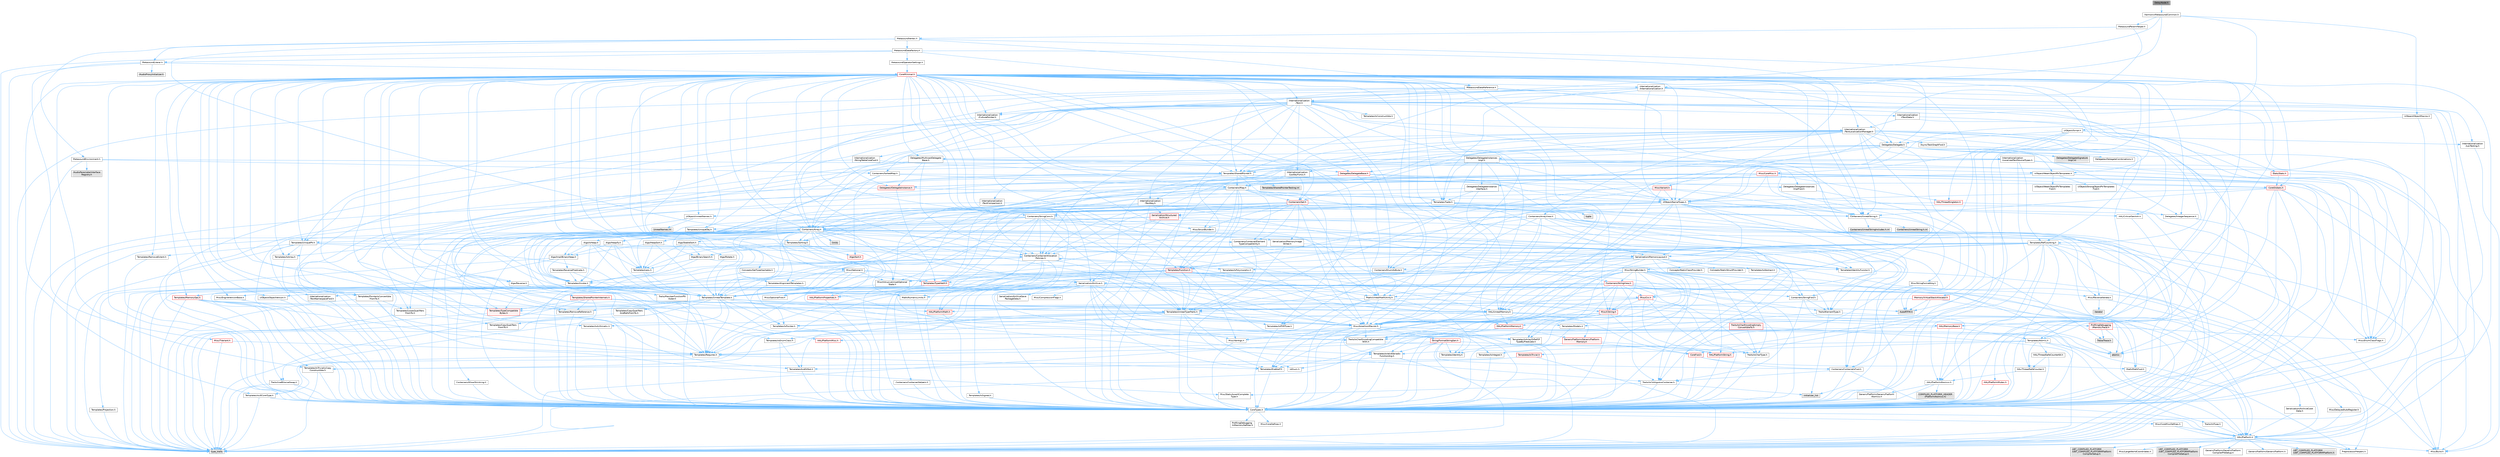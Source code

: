 digraph "DelayNode.h"
{
 // INTERACTIVE_SVG=YES
 // LATEX_PDF_SIZE
  bgcolor="transparent";
  edge [fontname=Helvetica,fontsize=10,labelfontname=Helvetica,labelfontsize=10];
  node [fontname=Helvetica,fontsize=10,shape=box,height=0.2,width=0.4];
  Node1 [id="Node000001",label="DelayNode.h",height=0.2,width=0.4,color="gray40", fillcolor="grey60", style="filled", fontcolor="black",tooltip=" "];
  Node1 -> Node2 [id="edge1_Node000001_Node000002",color="steelblue1",style="solid",tooltip=" "];
  Node2 [id="Node000002",label="HarmonixMetasound/Common.h",height=0.2,width=0.4,color="grey40", fillcolor="white", style="filled",URL="$d3/d79/Plugins_2Runtime_2Harmonix_2Source_2HarmonixMetasound_2Public_2HarmonixMetasound_2Common_8h.html",tooltip=" "];
  Node2 -> Node3 [id="edge2_Node000002_Node000003",color="steelblue1",style="solid",tooltip=" "];
  Node3 [id="Node000003",label="MetasoundParamHelper.h",height=0.2,width=0.4,color="grey40", fillcolor="white", style="filled",URL="$d0/df7/MetasoundParamHelper_8h.html",tooltip=" "];
  Node3 -> Node4 [id="edge3_Node000003_Node000004",color="steelblue1",style="solid",tooltip=" "];
  Node4 [id="Node000004",label="MetasoundVertex.h",height=0.2,width=0.4,color="grey40", fillcolor="white", style="filled",URL="$d5/daf/MetasoundVertex_8h.html",tooltip=" "];
  Node4 -> Node5 [id="edge4_Node000004_Node000005",color="steelblue1",style="solid",tooltip=" "];
  Node5 [id="Node000005",label="Containers/Array.h",height=0.2,width=0.4,color="grey40", fillcolor="white", style="filled",URL="$df/dd0/Array_8h.html",tooltip=" "];
  Node5 -> Node6 [id="edge5_Node000005_Node000006",color="steelblue1",style="solid",tooltip=" "];
  Node6 [id="Node000006",label="CoreTypes.h",height=0.2,width=0.4,color="grey40", fillcolor="white", style="filled",URL="$dc/dec/CoreTypes_8h.html",tooltip=" "];
  Node6 -> Node7 [id="edge6_Node000006_Node000007",color="steelblue1",style="solid",tooltip=" "];
  Node7 [id="Node000007",label="HAL/Platform.h",height=0.2,width=0.4,color="grey40", fillcolor="white", style="filled",URL="$d9/dd0/Platform_8h.html",tooltip=" "];
  Node7 -> Node8 [id="edge7_Node000007_Node000008",color="steelblue1",style="solid",tooltip=" "];
  Node8 [id="Node000008",label="Misc/Build.h",height=0.2,width=0.4,color="grey40", fillcolor="white", style="filled",URL="$d3/dbb/Build_8h.html",tooltip=" "];
  Node7 -> Node9 [id="edge8_Node000007_Node000009",color="steelblue1",style="solid",tooltip=" "];
  Node9 [id="Node000009",label="Misc/LargeWorldCoordinates.h",height=0.2,width=0.4,color="grey40", fillcolor="white", style="filled",URL="$d2/dcb/LargeWorldCoordinates_8h.html",tooltip=" "];
  Node7 -> Node10 [id="edge9_Node000007_Node000010",color="steelblue1",style="solid",tooltip=" "];
  Node10 [id="Node000010",label="type_traits",height=0.2,width=0.4,color="grey60", fillcolor="#E0E0E0", style="filled",tooltip=" "];
  Node7 -> Node11 [id="edge10_Node000007_Node000011",color="steelblue1",style="solid",tooltip=" "];
  Node11 [id="Node000011",label="PreprocessorHelpers.h",height=0.2,width=0.4,color="grey40", fillcolor="white", style="filled",URL="$db/ddb/PreprocessorHelpers_8h.html",tooltip=" "];
  Node7 -> Node12 [id="edge11_Node000007_Node000012",color="steelblue1",style="solid",tooltip=" "];
  Node12 [id="Node000012",label="UBT_COMPILED_PLATFORM\l/UBT_COMPILED_PLATFORMPlatform\lCompilerPreSetup.h",height=0.2,width=0.4,color="grey60", fillcolor="#E0E0E0", style="filled",tooltip=" "];
  Node7 -> Node13 [id="edge12_Node000007_Node000013",color="steelblue1",style="solid",tooltip=" "];
  Node13 [id="Node000013",label="GenericPlatform/GenericPlatform\lCompilerPreSetup.h",height=0.2,width=0.4,color="grey40", fillcolor="white", style="filled",URL="$d9/dc8/GenericPlatformCompilerPreSetup_8h.html",tooltip=" "];
  Node7 -> Node14 [id="edge13_Node000007_Node000014",color="steelblue1",style="solid",tooltip=" "];
  Node14 [id="Node000014",label="GenericPlatform/GenericPlatform.h",height=0.2,width=0.4,color="grey40", fillcolor="white", style="filled",URL="$d6/d84/GenericPlatform_8h.html",tooltip=" "];
  Node7 -> Node15 [id="edge14_Node000007_Node000015",color="steelblue1",style="solid",tooltip=" "];
  Node15 [id="Node000015",label="UBT_COMPILED_PLATFORM\l/UBT_COMPILED_PLATFORMPlatform.h",height=0.2,width=0.4,color="grey60", fillcolor="#E0E0E0", style="filled",tooltip=" "];
  Node7 -> Node16 [id="edge15_Node000007_Node000016",color="steelblue1",style="solid",tooltip=" "];
  Node16 [id="Node000016",label="UBT_COMPILED_PLATFORM\l/UBT_COMPILED_PLATFORMPlatform\lCompilerSetup.h",height=0.2,width=0.4,color="grey60", fillcolor="#E0E0E0", style="filled",tooltip=" "];
  Node6 -> Node17 [id="edge16_Node000006_Node000017",color="steelblue1",style="solid",tooltip=" "];
  Node17 [id="Node000017",label="ProfilingDebugging\l/UMemoryDefines.h",height=0.2,width=0.4,color="grey40", fillcolor="white", style="filled",URL="$d2/da2/UMemoryDefines_8h.html",tooltip=" "];
  Node6 -> Node18 [id="edge17_Node000006_Node000018",color="steelblue1",style="solid",tooltip=" "];
  Node18 [id="Node000018",label="Misc/CoreMiscDefines.h",height=0.2,width=0.4,color="grey40", fillcolor="white", style="filled",URL="$da/d38/CoreMiscDefines_8h.html",tooltip=" "];
  Node18 -> Node7 [id="edge18_Node000018_Node000007",color="steelblue1",style="solid",tooltip=" "];
  Node18 -> Node11 [id="edge19_Node000018_Node000011",color="steelblue1",style="solid",tooltip=" "];
  Node6 -> Node19 [id="edge20_Node000006_Node000019",color="steelblue1",style="solid",tooltip=" "];
  Node19 [id="Node000019",label="Misc/CoreDefines.h",height=0.2,width=0.4,color="grey40", fillcolor="white", style="filled",URL="$d3/dd2/CoreDefines_8h.html",tooltip=" "];
  Node5 -> Node20 [id="edge21_Node000005_Node000020",color="steelblue1",style="solid",tooltip=" "];
  Node20 [id="Node000020",label="Misc/AssertionMacros.h",height=0.2,width=0.4,color="grey40", fillcolor="white", style="filled",URL="$d0/dfa/AssertionMacros_8h.html",tooltip=" "];
  Node20 -> Node6 [id="edge22_Node000020_Node000006",color="steelblue1",style="solid",tooltip=" "];
  Node20 -> Node7 [id="edge23_Node000020_Node000007",color="steelblue1",style="solid",tooltip=" "];
  Node20 -> Node21 [id="edge24_Node000020_Node000021",color="steelblue1",style="solid",tooltip=" "];
  Node21 [id="Node000021",label="HAL/PlatformMisc.h",height=0.2,width=0.4,color="red", fillcolor="#FFF0F0", style="filled",URL="$d0/df5/PlatformMisc_8h.html",tooltip=" "];
  Node21 -> Node6 [id="edge25_Node000021_Node000006",color="steelblue1",style="solid",tooltip=" "];
  Node20 -> Node11 [id="edge26_Node000020_Node000011",color="steelblue1",style="solid",tooltip=" "];
  Node20 -> Node57 [id="edge27_Node000020_Node000057",color="steelblue1",style="solid",tooltip=" "];
  Node57 [id="Node000057",label="Templates/EnableIf.h",height=0.2,width=0.4,color="grey40", fillcolor="white", style="filled",URL="$d7/d60/EnableIf_8h.html",tooltip=" "];
  Node57 -> Node6 [id="edge28_Node000057_Node000006",color="steelblue1",style="solid",tooltip=" "];
  Node20 -> Node58 [id="edge29_Node000020_Node000058",color="steelblue1",style="solid",tooltip=" "];
  Node58 [id="Node000058",label="Templates/IsArrayOrRefOf\lTypeByPredicate.h",height=0.2,width=0.4,color="grey40", fillcolor="white", style="filled",URL="$d6/da1/IsArrayOrRefOfTypeByPredicate_8h.html",tooltip=" "];
  Node58 -> Node6 [id="edge30_Node000058_Node000006",color="steelblue1",style="solid",tooltip=" "];
  Node20 -> Node59 [id="edge31_Node000020_Node000059",color="steelblue1",style="solid",tooltip=" "];
  Node59 [id="Node000059",label="Templates/IsValidVariadic\lFunctionArg.h",height=0.2,width=0.4,color="grey40", fillcolor="white", style="filled",URL="$d0/dc8/IsValidVariadicFunctionArg_8h.html",tooltip=" "];
  Node59 -> Node6 [id="edge32_Node000059_Node000006",color="steelblue1",style="solid",tooltip=" "];
  Node59 -> Node60 [id="edge33_Node000059_Node000060",color="steelblue1",style="solid",tooltip=" "];
  Node60 [id="Node000060",label="IsEnum.h",height=0.2,width=0.4,color="grey40", fillcolor="white", style="filled",URL="$d4/de5/IsEnum_8h.html",tooltip=" "];
  Node59 -> Node10 [id="edge34_Node000059_Node000010",color="steelblue1",style="solid",tooltip=" "];
  Node20 -> Node61 [id="edge35_Node000020_Node000061",color="steelblue1",style="solid",tooltip=" "];
  Node61 [id="Node000061",label="Traits/IsCharEncodingCompatible\lWith.h",height=0.2,width=0.4,color="grey40", fillcolor="white", style="filled",URL="$df/dd1/IsCharEncodingCompatibleWith_8h.html",tooltip=" "];
  Node61 -> Node10 [id="edge36_Node000061_Node000010",color="steelblue1",style="solid",tooltip=" "];
  Node61 -> Node62 [id="edge37_Node000061_Node000062",color="steelblue1",style="solid",tooltip=" "];
  Node62 [id="Node000062",label="Traits/IsCharType.h",height=0.2,width=0.4,color="grey40", fillcolor="white", style="filled",URL="$db/d51/IsCharType_8h.html",tooltip=" "];
  Node62 -> Node6 [id="edge38_Node000062_Node000006",color="steelblue1",style="solid",tooltip=" "];
  Node20 -> Node63 [id="edge39_Node000020_Node000063",color="steelblue1",style="solid",tooltip=" "];
  Node63 [id="Node000063",label="Misc/VarArgs.h",height=0.2,width=0.4,color="grey40", fillcolor="white", style="filled",URL="$d5/d6f/VarArgs_8h.html",tooltip=" "];
  Node63 -> Node6 [id="edge40_Node000063_Node000006",color="steelblue1",style="solid",tooltip=" "];
  Node20 -> Node64 [id="edge41_Node000020_Node000064",color="steelblue1",style="solid",tooltip=" "];
  Node64 [id="Node000064",label="String/FormatStringSan.h",height=0.2,width=0.4,color="red", fillcolor="#FFF0F0", style="filled",URL="$d3/d8b/FormatStringSan_8h.html",tooltip=" "];
  Node64 -> Node10 [id="edge42_Node000064_Node000010",color="steelblue1",style="solid",tooltip=" "];
  Node64 -> Node6 [id="edge43_Node000064_Node000006",color="steelblue1",style="solid",tooltip=" "];
  Node64 -> Node65 [id="edge44_Node000064_Node000065",color="steelblue1",style="solid",tooltip=" "];
  Node65 [id="Node000065",label="Templates/Requires.h",height=0.2,width=0.4,color="grey40", fillcolor="white", style="filled",URL="$dc/d96/Requires_8h.html",tooltip=" "];
  Node65 -> Node57 [id="edge45_Node000065_Node000057",color="steelblue1",style="solid",tooltip=" "];
  Node65 -> Node10 [id="edge46_Node000065_Node000010",color="steelblue1",style="solid",tooltip=" "];
  Node64 -> Node66 [id="edge47_Node000064_Node000066",color="steelblue1",style="solid",tooltip=" "];
  Node66 [id="Node000066",label="Templates/Identity.h",height=0.2,width=0.4,color="grey40", fillcolor="white", style="filled",URL="$d0/dd5/Identity_8h.html",tooltip=" "];
  Node64 -> Node59 [id="edge48_Node000064_Node000059",color="steelblue1",style="solid",tooltip=" "];
  Node64 -> Node62 [id="edge49_Node000064_Node000062",color="steelblue1",style="solid",tooltip=" "];
  Node64 -> Node29 [id="edge50_Node000064_Node000029",color="steelblue1",style="solid",tooltip=" "];
  Node29 [id="Node000029",label="Containers/ContainersFwd.h",height=0.2,width=0.4,color="grey40", fillcolor="white", style="filled",URL="$d4/d0a/ContainersFwd_8h.html",tooltip=" "];
  Node29 -> Node7 [id="edge51_Node000029_Node000007",color="steelblue1",style="solid",tooltip=" "];
  Node29 -> Node6 [id="edge52_Node000029_Node000006",color="steelblue1",style="solid",tooltip=" "];
  Node29 -> Node26 [id="edge53_Node000029_Node000026",color="steelblue1",style="solid",tooltip=" "];
  Node26 [id="Node000026",label="Traits/IsContiguousContainer.h",height=0.2,width=0.4,color="grey40", fillcolor="white", style="filled",URL="$d5/d3c/IsContiguousContainer_8h.html",tooltip=" "];
  Node26 -> Node6 [id="edge54_Node000026_Node000006",color="steelblue1",style="solid",tooltip=" "];
  Node26 -> Node27 [id="edge55_Node000026_Node000027",color="steelblue1",style="solid",tooltip=" "];
  Node27 [id="Node000027",label="Misc/StaticAssertComplete\lType.h",height=0.2,width=0.4,color="grey40", fillcolor="white", style="filled",URL="$d5/d4e/StaticAssertCompleteType_8h.html",tooltip=" "];
  Node26 -> Node25 [id="edge56_Node000026_Node000025",color="steelblue1",style="solid",tooltip=" "];
  Node25 [id="Node000025",label="initializer_list",height=0.2,width=0.4,color="grey60", fillcolor="#E0E0E0", style="filled",tooltip=" "];
  Node20 -> Node70 [id="edge57_Node000020_Node000070",color="steelblue1",style="solid",tooltip=" "];
  Node70 [id="Node000070",label="atomic",height=0.2,width=0.4,color="grey60", fillcolor="#E0E0E0", style="filled",tooltip=" "];
  Node5 -> Node71 [id="edge58_Node000005_Node000071",color="steelblue1",style="solid",tooltip=" "];
  Node71 [id="Node000071",label="Misc/IntrusiveUnsetOptional\lState.h",height=0.2,width=0.4,color="grey40", fillcolor="white", style="filled",URL="$d2/d0a/IntrusiveUnsetOptionalState_8h.html",tooltip=" "];
  Node71 -> Node72 [id="edge59_Node000071_Node000072",color="steelblue1",style="solid",tooltip=" "];
  Node72 [id="Node000072",label="Misc/OptionalFwd.h",height=0.2,width=0.4,color="grey40", fillcolor="white", style="filled",URL="$dc/d50/OptionalFwd_8h.html",tooltip=" "];
  Node5 -> Node73 [id="edge60_Node000005_Node000073",color="steelblue1",style="solid",tooltip=" "];
  Node73 [id="Node000073",label="Misc/ReverseIterate.h",height=0.2,width=0.4,color="grey40", fillcolor="white", style="filled",URL="$db/de3/ReverseIterate_8h.html",tooltip=" "];
  Node73 -> Node7 [id="edge61_Node000073_Node000007",color="steelblue1",style="solid",tooltip=" "];
  Node73 -> Node74 [id="edge62_Node000073_Node000074",color="steelblue1",style="solid",tooltip=" "];
  Node74 [id="Node000074",label="iterator",height=0.2,width=0.4,color="grey60", fillcolor="#E0E0E0", style="filled",tooltip=" "];
  Node5 -> Node75 [id="edge63_Node000005_Node000075",color="steelblue1",style="solid",tooltip=" "];
  Node75 [id="Node000075",label="HAL/UnrealMemory.h",height=0.2,width=0.4,color="grey40", fillcolor="white", style="filled",URL="$d9/d96/UnrealMemory_8h.html",tooltip=" "];
  Node75 -> Node6 [id="edge64_Node000075_Node000006",color="steelblue1",style="solid",tooltip=" "];
  Node75 -> Node76 [id="edge65_Node000075_Node000076",color="steelblue1",style="solid",tooltip=" "];
  Node76 [id="Node000076",label="GenericPlatform/GenericPlatform\lMemory.h",height=0.2,width=0.4,color="red", fillcolor="#FFF0F0", style="filled",URL="$dd/d22/GenericPlatformMemory_8h.html",tooltip=" "];
  Node76 -> Node28 [id="edge66_Node000076_Node000028",color="steelblue1",style="solid",tooltip=" "];
  Node28 [id="Node000028",label="CoreFwd.h",height=0.2,width=0.4,color="red", fillcolor="#FFF0F0", style="filled",URL="$d1/d1e/CoreFwd_8h.html",tooltip=" "];
  Node28 -> Node6 [id="edge67_Node000028_Node000006",color="steelblue1",style="solid",tooltip=" "];
  Node28 -> Node29 [id="edge68_Node000028_Node000029",color="steelblue1",style="solid",tooltip=" "];
  Node28 -> Node30 [id="edge69_Node000028_Node000030",color="steelblue1",style="solid",tooltip=" "];
  Node30 [id="Node000030",label="Math/MathFwd.h",height=0.2,width=0.4,color="grey40", fillcolor="white", style="filled",URL="$d2/d10/MathFwd_8h.html",tooltip=" "];
  Node30 -> Node7 [id="edge70_Node000030_Node000007",color="steelblue1",style="solid",tooltip=" "];
  Node76 -> Node6 [id="edge71_Node000076_Node000006",color="steelblue1",style="solid",tooltip=" "];
  Node76 -> Node77 [id="edge72_Node000076_Node000077",color="steelblue1",style="solid",tooltip=" "];
  Node77 [id="Node000077",label="HAL/PlatformString.h",height=0.2,width=0.4,color="red", fillcolor="#FFF0F0", style="filled",URL="$db/db5/PlatformString_8h.html",tooltip=" "];
  Node77 -> Node6 [id="edge73_Node000077_Node000006",color="steelblue1",style="solid",tooltip=" "];
  Node75 -> Node79 [id="edge74_Node000075_Node000079",color="steelblue1",style="solid",tooltip=" "];
  Node79 [id="Node000079",label="HAL/MemoryBase.h",height=0.2,width=0.4,color="red", fillcolor="#FFF0F0", style="filled",URL="$d6/d9f/MemoryBase_8h.html",tooltip=" "];
  Node79 -> Node6 [id="edge75_Node000079_Node000006",color="steelblue1",style="solid",tooltip=" "];
  Node79 -> Node50 [id="edge76_Node000079_Node000050",color="steelblue1",style="solid",tooltip=" "];
  Node50 [id="Node000050",label="HAL/PlatformAtomics.h",height=0.2,width=0.4,color="grey40", fillcolor="white", style="filled",URL="$d3/d36/PlatformAtomics_8h.html",tooltip=" "];
  Node50 -> Node6 [id="edge77_Node000050_Node000006",color="steelblue1",style="solid",tooltip=" "];
  Node50 -> Node51 [id="edge78_Node000050_Node000051",color="steelblue1",style="solid",tooltip=" "];
  Node51 [id="Node000051",label="GenericPlatform/GenericPlatform\lAtomics.h",height=0.2,width=0.4,color="grey40", fillcolor="white", style="filled",URL="$da/d72/GenericPlatformAtomics_8h.html",tooltip=" "];
  Node51 -> Node6 [id="edge79_Node000051_Node000006",color="steelblue1",style="solid",tooltip=" "];
  Node50 -> Node52 [id="edge80_Node000050_Node000052",color="steelblue1",style="solid",tooltip=" "];
  Node52 [id="Node000052",label="COMPILED_PLATFORM_HEADER\l(PlatformAtomics.h)",height=0.2,width=0.4,color="grey60", fillcolor="#E0E0E0", style="filled",tooltip=" "];
  Node79 -> Node83 [id="edge81_Node000079_Node000083",color="steelblue1",style="solid",tooltip=" "];
  Node83 [id="Node000083",label="Templates/Atomic.h",height=0.2,width=0.4,color="grey40", fillcolor="white", style="filled",URL="$d3/d91/Atomic_8h.html",tooltip=" "];
  Node83 -> Node84 [id="edge82_Node000083_Node000084",color="steelblue1",style="solid",tooltip=" "];
  Node84 [id="Node000084",label="HAL/ThreadSafeCounter.h",height=0.2,width=0.4,color="grey40", fillcolor="white", style="filled",URL="$dc/dc9/ThreadSafeCounter_8h.html",tooltip=" "];
  Node84 -> Node6 [id="edge83_Node000084_Node000006",color="steelblue1",style="solid",tooltip=" "];
  Node84 -> Node50 [id="edge84_Node000084_Node000050",color="steelblue1",style="solid",tooltip=" "];
  Node83 -> Node85 [id="edge85_Node000083_Node000085",color="steelblue1",style="solid",tooltip=" "];
  Node85 [id="Node000085",label="HAL/ThreadSafeCounter64.h",height=0.2,width=0.4,color="grey40", fillcolor="white", style="filled",URL="$d0/d12/ThreadSafeCounter64_8h.html",tooltip=" "];
  Node85 -> Node6 [id="edge86_Node000085_Node000006",color="steelblue1",style="solid",tooltip=" "];
  Node85 -> Node84 [id="edge87_Node000085_Node000084",color="steelblue1",style="solid",tooltip=" "];
  Node83 -> Node86 [id="edge88_Node000083_Node000086",color="steelblue1",style="solid",tooltip=" "];
  Node86 [id="Node000086",label="Templates/IsIntegral.h",height=0.2,width=0.4,color="grey40", fillcolor="white", style="filled",URL="$da/d64/IsIntegral_8h.html",tooltip=" "];
  Node86 -> Node6 [id="edge89_Node000086_Node000006",color="steelblue1",style="solid",tooltip=" "];
  Node83 -> Node87 [id="edge90_Node000083_Node000087",color="steelblue1",style="solid",tooltip=" "];
  Node87 [id="Node000087",label="Templates/IsTrivial.h",height=0.2,width=0.4,color="red", fillcolor="#FFF0F0", style="filled",URL="$da/d4c/IsTrivial_8h.html",tooltip=" "];
  Node87 -> Node88 [id="edge91_Node000087_Node000088",color="steelblue1",style="solid",tooltip=" "];
  Node88 [id="Node000088",label="Templates/AndOrNot.h",height=0.2,width=0.4,color="grey40", fillcolor="white", style="filled",URL="$db/d0a/AndOrNot_8h.html",tooltip=" "];
  Node88 -> Node6 [id="edge92_Node000088_Node000006",color="steelblue1",style="solid",tooltip=" "];
  Node87 -> Node89 [id="edge93_Node000087_Node000089",color="steelblue1",style="solid",tooltip=" "];
  Node89 [id="Node000089",label="Templates/IsTriviallyCopy\lConstructible.h",height=0.2,width=0.4,color="grey40", fillcolor="white", style="filled",URL="$d3/d78/IsTriviallyCopyConstructible_8h.html",tooltip=" "];
  Node89 -> Node6 [id="edge94_Node000089_Node000006",color="steelblue1",style="solid",tooltip=" "];
  Node89 -> Node10 [id="edge95_Node000089_Node000010",color="steelblue1",style="solid",tooltip=" "];
  Node87 -> Node10 [id="edge96_Node000087_Node000010",color="steelblue1",style="solid",tooltip=" "];
  Node83 -> Node91 [id="edge97_Node000083_Node000091",color="steelblue1",style="solid",tooltip=" "];
  Node91 [id="Node000091",label="Traits/IntType.h",height=0.2,width=0.4,color="grey40", fillcolor="white", style="filled",URL="$d7/deb/IntType_8h.html",tooltip=" "];
  Node91 -> Node7 [id="edge98_Node000091_Node000007",color="steelblue1",style="solid",tooltip=" "];
  Node83 -> Node70 [id="edge99_Node000083_Node000070",color="steelblue1",style="solid",tooltip=" "];
  Node75 -> Node92 [id="edge100_Node000075_Node000092",color="steelblue1",style="solid",tooltip=" "];
  Node92 [id="Node000092",label="HAL/PlatformMemory.h",height=0.2,width=0.4,color="red", fillcolor="#FFF0F0", style="filled",URL="$de/d68/PlatformMemory_8h.html",tooltip=" "];
  Node92 -> Node6 [id="edge101_Node000092_Node000006",color="steelblue1",style="solid",tooltip=" "];
  Node92 -> Node76 [id="edge102_Node000092_Node000076",color="steelblue1",style="solid",tooltip=" "];
  Node75 -> Node94 [id="edge103_Node000075_Node000094",color="steelblue1",style="solid",tooltip=" "];
  Node94 [id="Node000094",label="ProfilingDebugging\l/MemoryTrace.h",height=0.2,width=0.4,color="red", fillcolor="#FFF0F0", style="filled",URL="$da/dd7/MemoryTrace_8h.html",tooltip=" "];
  Node94 -> Node7 [id="edge104_Node000094_Node000007",color="steelblue1",style="solid",tooltip=" "];
  Node94 -> Node45 [id="edge105_Node000094_Node000045",color="steelblue1",style="solid",tooltip=" "];
  Node45 [id="Node000045",label="Misc/EnumClassFlags.h",height=0.2,width=0.4,color="grey40", fillcolor="white", style="filled",URL="$d8/de7/EnumClassFlags_8h.html",tooltip=" "];
  Node94 -> Node56 [id="edge106_Node000094_Node000056",color="steelblue1",style="solid",tooltip=" "];
  Node56 [id="Node000056",label="Trace/Trace.h",height=0.2,width=0.4,color="grey60", fillcolor="#E0E0E0", style="filled",tooltip=" "];
  Node75 -> Node95 [id="edge107_Node000075_Node000095",color="steelblue1",style="solid",tooltip=" "];
  Node95 [id="Node000095",label="Templates/IsPointer.h",height=0.2,width=0.4,color="grey40", fillcolor="white", style="filled",URL="$d7/d05/IsPointer_8h.html",tooltip=" "];
  Node95 -> Node6 [id="edge108_Node000095_Node000006",color="steelblue1",style="solid",tooltip=" "];
  Node5 -> Node96 [id="edge109_Node000005_Node000096",color="steelblue1",style="solid",tooltip=" "];
  Node96 [id="Node000096",label="Templates/UnrealTypeTraits.h",height=0.2,width=0.4,color="grey40", fillcolor="white", style="filled",URL="$d2/d2d/UnrealTypeTraits_8h.html",tooltip=" "];
  Node96 -> Node6 [id="edge110_Node000096_Node000006",color="steelblue1",style="solid",tooltip=" "];
  Node96 -> Node95 [id="edge111_Node000096_Node000095",color="steelblue1",style="solid",tooltip=" "];
  Node96 -> Node20 [id="edge112_Node000096_Node000020",color="steelblue1",style="solid",tooltip=" "];
  Node96 -> Node88 [id="edge113_Node000096_Node000088",color="steelblue1",style="solid",tooltip=" "];
  Node96 -> Node57 [id="edge114_Node000096_Node000057",color="steelblue1",style="solid",tooltip=" "];
  Node96 -> Node97 [id="edge115_Node000096_Node000097",color="steelblue1",style="solid",tooltip=" "];
  Node97 [id="Node000097",label="Templates/IsArithmetic.h",height=0.2,width=0.4,color="grey40", fillcolor="white", style="filled",URL="$d2/d5d/IsArithmetic_8h.html",tooltip=" "];
  Node97 -> Node6 [id="edge116_Node000097_Node000006",color="steelblue1",style="solid",tooltip=" "];
  Node96 -> Node60 [id="edge117_Node000096_Node000060",color="steelblue1",style="solid",tooltip=" "];
  Node96 -> Node98 [id="edge118_Node000096_Node000098",color="steelblue1",style="solid",tooltip=" "];
  Node98 [id="Node000098",label="Templates/Models.h",height=0.2,width=0.4,color="grey40", fillcolor="white", style="filled",URL="$d3/d0c/Models_8h.html",tooltip=" "];
  Node98 -> Node66 [id="edge119_Node000098_Node000066",color="steelblue1",style="solid",tooltip=" "];
  Node96 -> Node99 [id="edge120_Node000096_Node000099",color="steelblue1",style="solid",tooltip=" "];
  Node99 [id="Node000099",label="Templates/IsPODType.h",height=0.2,width=0.4,color="grey40", fillcolor="white", style="filled",URL="$d7/db1/IsPODType_8h.html",tooltip=" "];
  Node99 -> Node6 [id="edge121_Node000099_Node000006",color="steelblue1",style="solid",tooltip=" "];
  Node96 -> Node100 [id="edge122_Node000096_Node000100",color="steelblue1",style="solid",tooltip=" "];
  Node100 [id="Node000100",label="Templates/IsUECoreType.h",height=0.2,width=0.4,color="grey40", fillcolor="white", style="filled",URL="$d1/db8/IsUECoreType_8h.html",tooltip=" "];
  Node100 -> Node6 [id="edge123_Node000100_Node000006",color="steelblue1",style="solid",tooltip=" "];
  Node100 -> Node10 [id="edge124_Node000100_Node000010",color="steelblue1",style="solid",tooltip=" "];
  Node96 -> Node89 [id="edge125_Node000096_Node000089",color="steelblue1",style="solid",tooltip=" "];
  Node5 -> Node101 [id="edge126_Node000005_Node000101",color="steelblue1",style="solid",tooltip=" "];
  Node101 [id="Node000101",label="Templates/UnrealTemplate.h",height=0.2,width=0.4,color="grey40", fillcolor="white", style="filled",URL="$d4/d24/UnrealTemplate_8h.html",tooltip=" "];
  Node101 -> Node6 [id="edge127_Node000101_Node000006",color="steelblue1",style="solid",tooltip=" "];
  Node101 -> Node95 [id="edge128_Node000101_Node000095",color="steelblue1",style="solid",tooltip=" "];
  Node101 -> Node75 [id="edge129_Node000101_Node000075",color="steelblue1",style="solid",tooltip=" "];
  Node101 -> Node102 [id="edge130_Node000101_Node000102",color="steelblue1",style="solid",tooltip=" "];
  Node102 [id="Node000102",label="Templates/CopyQualifiers\lAndRefsFromTo.h",height=0.2,width=0.4,color="grey40", fillcolor="white", style="filled",URL="$d3/db3/CopyQualifiersAndRefsFromTo_8h.html",tooltip=" "];
  Node102 -> Node103 [id="edge131_Node000102_Node000103",color="steelblue1",style="solid",tooltip=" "];
  Node103 [id="Node000103",label="Templates/CopyQualifiers\lFromTo.h",height=0.2,width=0.4,color="grey40", fillcolor="white", style="filled",URL="$d5/db4/CopyQualifiersFromTo_8h.html",tooltip=" "];
  Node101 -> Node96 [id="edge132_Node000101_Node000096",color="steelblue1",style="solid",tooltip=" "];
  Node101 -> Node104 [id="edge133_Node000101_Node000104",color="steelblue1",style="solid",tooltip=" "];
  Node104 [id="Node000104",label="Templates/RemoveReference.h",height=0.2,width=0.4,color="grey40", fillcolor="white", style="filled",URL="$da/dbe/RemoveReference_8h.html",tooltip=" "];
  Node104 -> Node6 [id="edge134_Node000104_Node000006",color="steelblue1",style="solid",tooltip=" "];
  Node101 -> Node65 [id="edge135_Node000101_Node000065",color="steelblue1",style="solid",tooltip=" "];
  Node101 -> Node105 [id="edge136_Node000101_Node000105",color="steelblue1",style="solid",tooltip=" "];
  Node105 [id="Node000105",label="Templates/TypeCompatible\lBytes.h",height=0.2,width=0.4,color="red", fillcolor="#FFF0F0", style="filled",URL="$df/d0a/TypeCompatibleBytes_8h.html",tooltip=" "];
  Node105 -> Node6 [id="edge137_Node000105_Node000006",color="steelblue1",style="solid",tooltip=" "];
  Node105 -> Node10 [id="edge138_Node000105_Node000010",color="steelblue1",style="solid",tooltip=" "];
  Node101 -> Node66 [id="edge139_Node000101_Node000066",color="steelblue1",style="solid",tooltip=" "];
  Node101 -> Node26 [id="edge140_Node000101_Node000026",color="steelblue1",style="solid",tooltip=" "];
  Node101 -> Node106 [id="edge141_Node000101_Node000106",color="steelblue1",style="solid",tooltip=" "];
  Node106 [id="Node000106",label="Traits/UseBitwiseSwap.h",height=0.2,width=0.4,color="grey40", fillcolor="white", style="filled",URL="$db/df3/UseBitwiseSwap_8h.html",tooltip=" "];
  Node106 -> Node6 [id="edge142_Node000106_Node000006",color="steelblue1",style="solid",tooltip=" "];
  Node106 -> Node10 [id="edge143_Node000106_Node000010",color="steelblue1",style="solid",tooltip=" "];
  Node101 -> Node10 [id="edge144_Node000101_Node000010",color="steelblue1",style="solid",tooltip=" "];
  Node5 -> Node107 [id="edge145_Node000005_Node000107",color="steelblue1",style="solid",tooltip=" "];
  Node107 [id="Node000107",label="Containers/AllowShrinking.h",height=0.2,width=0.4,color="grey40", fillcolor="white", style="filled",URL="$d7/d1a/AllowShrinking_8h.html",tooltip=" "];
  Node107 -> Node6 [id="edge146_Node000107_Node000006",color="steelblue1",style="solid",tooltip=" "];
  Node5 -> Node108 [id="edge147_Node000005_Node000108",color="steelblue1",style="solid",tooltip=" "];
  Node108 [id="Node000108",label="Containers/ContainerAllocation\lPolicies.h",height=0.2,width=0.4,color="grey40", fillcolor="white", style="filled",URL="$d7/dff/ContainerAllocationPolicies_8h.html",tooltip=" "];
  Node108 -> Node6 [id="edge148_Node000108_Node000006",color="steelblue1",style="solid",tooltip=" "];
  Node108 -> Node109 [id="edge149_Node000108_Node000109",color="steelblue1",style="solid",tooltip=" "];
  Node109 [id="Node000109",label="Containers/ContainerHelpers.h",height=0.2,width=0.4,color="grey40", fillcolor="white", style="filled",URL="$d7/d33/ContainerHelpers_8h.html",tooltip=" "];
  Node109 -> Node6 [id="edge150_Node000109_Node000006",color="steelblue1",style="solid",tooltip=" "];
  Node108 -> Node108 [id="edge151_Node000108_Node000108",color="steelblue1",style="solid",tooltip=" "];
  Node108 -> Node110 [id="edge152_Node000108_Node000110",color="steelblue1",style="solid",tooltip=" "];
  Node110 [id="Node000110",label="HAL/PlatformMath.h",height=0.2,width=0.4,color="red", fillcolor="#FFF0F0", style="filled",URL="$dc/d53/PlatformMath_8h.html",tooltip=" "];
  Node110 -> Node6 [id="edge153_Node000110_Node000006",color="steelblue1",style="solid",tooltip=" "];
  Node108 -> Node75 [id="edge154_Node000108_Node000075",color="steelblue1",style="solid",tooltip=" "];
  Node108 -> Node43 [id="edge155_Node000108_Node000043",color="steelblue1",style="solid",tooltip=" "];
  Node43 [id="Node000043",label="Math/NumericLimits.h",height=0.2,width=0.4,color="grey40", fillcolor="white", style="filled",URL="$df/d1b/NumericLimits_8h.html",tooltip=" "];
  Node43 -> Node6 [id="edge156_Node000043_Node000006",color="steelblue1",style="solid",tooltip=" "];
  Node108 -> Node20 [id="edge157_Node000108_Node000020",color="steelblue1",style="solid",tooltip=" "];
  Node108 -> Node118 [id="edge158_Node000108_Node000118",color="steelblue1",style="solid",tooltip=" "];
  Node118 [id="Node000118",label="Templates/IsPolymorphic.h",height=0.2,width=0.4,color="grey40", fillcolor="white", style="filled",URL="$dc/d20/IsPolymorphic_8h.html",tooltip=" "];
  Node108 -> Node119 [id="edge159_Node000108_Node000119",color="steelblue1",style="solid",tooltip=" "];
  Node119 [id="Node000119",label="Templates/MemoryOps.h",height=0.2,width=0.4,color="red", fillcolor="#FFF0F0", style="filled",URL="$db/dea/MemoryOps_8h.html",tooltip=" "];
  Node119 -> Node6 [id="edge160_Node000119_Node000006",color="steelblue1",style="solid",tooltip=" "];
  Node119 -> Node75 [id="edge161_Node000119_Node000075",color="steelblue1",style="solid",tooltip=" "];
  Node119 -> Node89 [id="edge162_Node000119_Node000089",color="steelblue1",style="solid",tooltip=" "];
  Node119 -> Node65 [id="edge163_Node000119_Node000065",color="steelblue1",style="solid",tooltip=" "];
  Node119 -> Node96 [id="edge164_Node000119_Node000096",color="steelblue1",style="solid",tooltip=" "];
  Node119 -> Node106 [id="edge165_Node000119_Node000106",color="steelblue1",style="solid",tooltip=" "];
  Node119 -> Node10 [id="edge166_Node000119_Node000010",color="steelblue1",style="solid",tooltip=" "];
  Node108 -> Node105 [id="edge167_Node000108_Node000105",color="steelblue1",style="solid",tooltip=" "];
  Node108 -> Node10 [id="edge168_Node000108_Node000010",color="steelblue1",style="solid",tooltip=" "];
  Node5 -> Node120 [id="edge169_Node000005_Node000120",color="steelblue1",style="solid",tooltip=" "];
  Node120 [id="Node000120",label="Containers/ContainerElement\lTypeCompatibility.h",height=0.2,width=0.4,color="grey40", fillcolor="white", style="filled",URL="$df/ddf/ContainerElementTypeCompatibility_8h.html",tooltip=" "];
  Node120 -> Node6 [id="edge170_Node000120_Node000006",color="steelblue1",style="solid",tooltip=" "];
  Node120 -> Node96 [id="edge171_Node000120_Node000096",color="steelblue1",style="solid",tooltip=" "];
  Node5 -> Node121 [id="edge172_Node000005_Node000121",color="steelblue1",style="solid",tooltip=" "];
  Node121 [id="Node000121",label="Serialization/Archive.h",height=0.2,width=0.4,color="grey40", fillcolor="white", style="filled",URL="$d7/d3b/Archive_8h.html",tooltip=" "];
  Node121 -> Node28 [id="edge173_Node000121_Node000028",color="steelblue1",style="solid",tooltip=" "];
  Node121 -> Node6 [id="edge174_Node000121_Node000006",color="steelblue1",style="solid",tooltip=" "];
  Node121 -> Node122 [id="edge175_Node000121_Node000122",color="steelblue1",style="solid",tooltip=" "];
  Node122 [id="Node000122",label="HAL/PlatformProperties.h",height=0.2,width=0.4,color="red", fillcolor="#FFF0F0", style="filled",URL="$d9/db0/PlatformProperties_8h.html",tooltip=" "];
  Node122 -> Node6 [id="edge176_Node000122_Node000006",color="steelblue1",style="solid",tooltip=" "];
  Node121 -> Node125 [id="edge177_Node000121_Node000125",color="steelblue1",style="solid",tooltip=" "];
  Node125 [id="Node000125",label="Internationalization\l/TextNamespaceFwd.h",height=0.2,width=0.4,color="grey40", fillcolor="white", style="filled",URL="$d8/d97/TextNamespaceFwd_8h.html",tooltip=" "];
  Node125 -> Node6 [id="edge178_Node000125_Node000006",color="steelblue1",style="solid",tooltip=" "];
  Node121 -> Node30 [id="edge179_Node000121_Node000030",color="steelblue1",style="solid",tooltip=" "];
  Node121 -> Node20 [id="edge180_Node000121_Node000020",color="steelblue1",style="solid",tooltip=" "];
  Node121 -> Node8 [id="edge181_Node000121_Node000008",color="steelblue1",style="solid",tooltip=" "];
  Node121 -> Node44 [id="edge182_Node000121_Node000044",color="steelblue1",style="solid",tooltip=" "];
  Node44 [id="Node000044",label="Misc/CompressionFlags.h",height=0.2,width=0.4,color="grey40", fillcolor="white", style="filled",URL="$d9/d76/CompressionFlags_8h.html",tooltip=" "];
  Node121 -> Node126 [id="edge183_Node000121_Node000126",color="steelblue1",style="solid",tooltip=" "];
  Node126 [id="Node000126",label="Misc/EngineVersionBase.h",height=0.2,width=0.4,color="grey40", fillcolor="white", style="filled",URL="$d5/d2b/EngineVersionBase_8h.html",tooltip=" "];
  Node126 -> Node6 [id="edge184_Node000126_Node000006",color="steelblue1",style="solid",tooltip=" "];
  Node121 -> Node63 [id="edge185_Node000121_Node000063",color="steelblue1",style="solid",tooltip=" "];
  Node121 -> Node127 [id="edge186_Node000121_Node000127",color="steelblue1",style="solid",tooltip=" "];
  Node127 [id="Node000127",label="Serialization/ArchiveCook\lData.h",height=0.2,width=0.4,color="grey40", fillcolor="white", style="filled",URL="$dc/db6/ArchiveCookData_8h.html",tooltip=" "];
  Node127 -> Node7 [id="edge187_Node000127_Node000007",color="steelblue1",style="solid",tooltip=" "];
  Node121 -> Node128 [id="edge188_Node000121_Node000128",color="steelblue1",style="solid",tooltip=" "];
  Node128 [id="Node000128",label="Serialization/ArchiveSave\lPackageData.h",height=0.2,width=0.4,color="grey40", fillcolor="white", style="filled",URL="$d1/d37/ArchiveSavePackageData_8h.html",tooltip=" "];
  Node121 -> Node57 [id="edge189_Node000121_Node000057",color="steelblue1",style="solid",tooltip=" "];
  Node121 -> Node58 [id="edge190_Node000121_Node000058",color="steelblue1",style="solid",tooltip=" "];
  Node121 -> Node129 [id="edge191_Node000121_Node000129",color="steelblue1",style="solid",tooltip=" "];
  Node129 [id="Node000129",label="Templates/IsEnumClass.h",height=0.2,width=0.4,color="grey40", fillcolor="white", style="filled",URL="$d7/d15/IsEnumClass_8h.html",tooltip=" "];
  Node129 -> Node6 [id="edge192_Node000129_Node000006",color="steelblue1",style="solid",tooltip=" "];
  Node129 -> Node88 [id="edge193_Node000129_Node000088",color="steelblue1",style="solid",tooltip=" "];
  Node121 -> Node115 [id="edge194_Node000121_Node000115",color="steelblue1",style="solid",tooltip=" "];
  Node115 [id="Node000115",label="Templates/IsSigned.h",height=0.2,width=0.4,color="grey40", fillcolor="white", style="filled",URL="$d8/dd8/IsSigned_8h.html",tooltip=" "];
  Node115 -> Node6 [id="edge195_Node000115_Node000006",color="steelblue1",style="solid",tooltip=" "];
  Node121 -> Node59 [id="edge196_Node000121_Node000059",color="steelblue1",style="solid",tooltip=" "];
  Node121 -> Node101 [id="edge197_Node000121_Node000101",color="steelblue1",style="solid",tooltip=" "];
  Node121 -> Node61 [id="edge198_Node000121_Node000061",color="steelblue1",style="solid",tooltip=" "];
  Node121 -> Node130 [id="edge199_Node000121_Node000130",color="steelblue1",style="solid",tooltip=" "];
  Node130 [id="Node000130",label="UObject/ObjectVersion.h",height=0.2,width=0.4,color="grey40", fillcolor="white", style="filled",URL="$da/d63/ObjectVersion_8h.html",tooltip=" "];
  Node130 -> Node6 [id="edge200_Node000130_Node000006",color="steelblue1",style="solid",tooltip=" "];
  Node5 -> Node131 [id="edge201_Node000005_Node000131",color="steelblue1",style="solid",tooltip=" "];
  Node131 [id="Node000131",label="Serialization/MemoryImage\lWriter.h",height=0.2,width=0.4,color="grey40", fillcolor="white", style="filled",URL="$d0/d08/MemoryImageWriter_8h.html",tooltip=" "];
  Node131 -> Node6 [id="edge202_Node000131_Node000006",color="steelblue1",style="solid",tooltip=" "];
  Node131 -> Node132 [id="edge203_Node000131_Node000132",color="steelblue1",style="solid",tooltip=" "];
  Node132 [id="Node000132",label="Serialization/MemoryLayout.h",height=0.2,width=0.4,color="grey40", fillcolor="white", style="filled",URL="$d7/d66/MemoryLayout_8h.html",tooltip=" "];
  Node132 -> Node133 [id="edge204_Node000132_Node000133",color="steelblue1",style="solid",tooltip=" "];
  Node133 [id="Node000133",label="Concepts/StaticClassProvider.h",height=0.2,width=0.4,color="grey40", fillcolor="white", style="filled",URL="$dd/d83/StaticClassProvider_8h.html",tooltip=" "];
  Node132 -> Node134 [id="edge205_Node000132_Node000134",color="steelblue1",style="solid",tooltip=" "];
  Node134 [id="Node000134",label="Concepts/StaticStructProvider.h",height=0.2,width=0.4,color="grey40", fillcolor="white", style="filled",URL="$d5/d77/StaticStructProvider_8h.html",tooltip=" "];
  Node132 -> Node135 [id="edge206_Node000132_Node000135",color="steelblue1",style="solid",tooltip=" "];
  Node135 [id="Node000135",label="Containers/EnumAsByte.h",height=0.2,width=0.4,color="grey40", fillcolor="white", style="filled",URL="$d6/d9a/EnumAsByte_8h.html",tooltip=" "];
  Node135 -> Node6 [id="edge207_Node000135_Node000006",color="steelblue1",style="solid",tooltip=" "];
  Node135 -> Node99 [id="edge208_Node000135_Node000099",color="steelblue1",style="solid",tooltip=" "];
  Node135 -> Node136 [id="edge209_Node000135_Node000136",color="steelblue1",style="solid",tooltip=" "];
  Node136 [id="Node000136",label="Templates/TypeHash.h",height=0.2,width=0.4,color="red", fillcolor="#FFF0F0", style="filled",URL="$d1/d62/TypeHash_8h.html",tooltip=" "];
  Node136 -> Node6 [id="edge210_Node000136_Node000006",color="steelblue1",style="solid",tooltip=" "];
  Node136 -> Node65 [id="edge211_Node000136_Node000065",color="steelblue1",style="solid",tooltip=" "];
  Node136 -> Node137 [id="edge212_Node000136_Node000137",color="steelblue1",style="solid",tooltip=" "];
  Node137 [id="Node000137",label="Misc/Crc.h",height=0.2,width=0.4,color="red", fillcolor="#FFF0F0", style="filled",URL="$d4/dd2/Crc_8h.html",tooltip=" "];
  Node137 -> Node6 [id="edge213_Node000137_Node000006",color="steelblue1",style="solid",tooltip=" "];
  Node137 -> Node77 [id="edge214_Node000137_Node000077",color="steelblue1",style="solid",tooltip=" "];
  Node137 -> Node20 [id="edge215_Node000137_Node000020",color="steelblue1",style="solid",tooltip=" "];
  Node137 -> Node138 [id="edge216_Node000137_Node000138",color="steelblue1",style="solid",tooltip=" "];
  Node138 [id="Node000138",label="Misc/CString.h",height=0.2,width=0.4,color="red", fillcolor="#FFF0F0", style="filled",URL="$d2/d49/CString_8h.html",tooltip=" "];
  Node138 -> Node6 [id="edge217_Node000138_Node000006",color="steelblue1",style="solid",tooltip=" "];
  Node138 -> Node77 [id="edge218_Node000138_Node000077",color="steelblue1",style="solid",tooltip=" "];
  Node138 -> Node20 [id="edge219_Node000138_Node000020",color="steelblue1",style="solid",tooltip=" "];
  Node138 -> Node63 [id="edge220_Node000138_Node000063",color="steelblue1",style="solid",tooltip=" "];
  Node138 -> Node58 [id="edge221_Node000138_Node000058",color="steelblue1",style="solid",tooltip=" "];
  Node138 -> Node59 [id="edge222_Node000138_Node000059",color="steelblue1",style="solid",tooltip=" "];
  Node138 -> Node61 [id="edge223_Node000138_Node000061",color="steelblue1",style="solid",tooltip=" "];
  Node137 -> Node96 [id="edge224_Node000137_Node000096",color="steelblue1",style="solid",tooltip=" "];
  Node137 -> Node62 [id="edge225_Node000137_Node000062",color="steelblue1",style="solid",tooltip=" "];
  Node136 -> Node10 [id="edge226_Node000136_Node000010",color="steelblue1",style="solid",tooltip=" "];
  Node132 -> Node23 [id="edge227_Node000132_Node000023",color="steelblue1",style="solid",tooltip=" "];
  Node23 [id="Node000023",label="Containers/StringFwd.h",height=0.2,width=0.4,color="grey40", fillcolor="white", style="filled",URL="$df/d37/StringFwd_8h.html",tooltip=" "];
  Node23 -> Node6 [id="edge228_Node000023_Node000006",color="steelblue1",style="solid",tooltip=" "];
  Node23 -> Node24 [id="edge229_Node000023_Node000024",color="steelblue1",style="solid",tooltip=" "];
  Node24 [id="Node000024",label="Traits/ElementType.h",height=0.2,width=0.4,color="grey40", fillcolor="white", style="filled",URL="$d5/d4f/ElementType_8h.html",tooltip=" "];
  Node24 -> Node7 [id="edge230_Node000024_Node000007",color="steelblue1",style="solid",tooltip=" "];
  Node24 -> Node25 [id="edge231_Node000024_Node000025",color="steelblue1",style="solid",tooltip=" "];
  Node24 -> Node10 [id="edge232_Node000024_Node000010",color="steelblue1",style="solid",tooltip=" "];
  Node23 -> Node26 [id="edge233_Node000023_Node000026",color="steelblue1",style="solid",tooltip=" "];
  Node132 -> Node75 [id="edge234_Node000132_Node000075",color="steelblue1",style="solid",tooltip=" "];
  Node132 -> Node143 [id="edge235_Node000132_Node000143",color="steelblue1",style="solid",tooltip=" "];
  Node143 [id="Node000143",label="Misc/DelayedAutoRegister.h",height=0.2,width=0.4,color="grey40", fillcolor="white", style="filled",URL="$d1/dda/DelayedAutoRegister_8h.html",tooltip=" "];
  Node143 -> Node7 [id="edge236_Node000143_Node000007",color="steelblue1",style="solid",tooltip=" "];
  Node132 -> Node57 [id="edge237_Node000132_Node000057",color="steelblue1",style="solid",tooltip=" "];
  Node132 -> Node144 [id="edge238_Node000132_Node000144",color="steelblue1",style="solid",tooltip=" "];
  Node144 [id="Node000144",label="Templates/IsAbstract.h",height=0.2,width=0.4,color="grey40", fillcolor="white", style="filled",URL="$d8/db7/IsAbstract_8h.html",tooltip=" "];
  Node132 -> Node118 [id="edge239_Node000132_Node000118",color="steelblue1",style="solid",tooltip=" "];
  Node132 -> Node98 [id="edge240_Node000132_Node000098",color="steelblue1",style="solid",tooltip=" "];
  Node132 -> Node101 [id="edge241_Node000132_Node000101",color="steelblue1",style="solid",tooltip=" "];
  Node5 -> Node145 [id="edge242_Node000005_Node000145",color="steelblue1",style="solid",tooltip=" "];
  Node145 [id="Node000145",label="Algo/Heapify.h",height=0.2,width=0.4,color="grey40", fillcolor="white", style="filled",URL="$d0/d2a/Heapify_8h.html",tooltip=" "];
  Node145 -> Node146 [id="edge243_Node000145_Node000146",color="steelblue1",style="solid",tooltip=" "];
  Node146 [id="Node000146",label="Algo/Impl/BinaryHeap.h",height=0.2,width=0.4,color="grey40", fillcolor="white", style="filled",URL="$d7/da3/Algo_2Impl_2BinaryHeap_8h.html",tooltip=" "];
  Node146 -> Node147 [id="edge244_Node000146_Node000147",color="steelblue1",style="solid",tooltip=" "];
  Node147 [id="Node000147",label="Templates/Invoke.h",height=0.2,width=0.4,color="grey40", fillcolor="white", style="filled",URL="$d7/deb/Invoke_8h.html",tooltip=" "];
  Node147 -> Node6 [id="edge245_Node000147_Node000006",color="steelblue1",style="solid",tooltip=" "];
  Node147 -> Node148 [id="edge246_Node000147_Node000148",color="steelblue1",style="solid",tooltip=" "];
  Node148 [id="Node000148",label="Traits/MemberFunctionPtr\lOuter.h",height=0.2,width=0.4,color="grey40", fillcolor="white", style="filled",URL="$db/da7/MemberFunctionPtrOuter_8h.html",tooltip=" "];
  Node147 -> Node101 [id="edge247_Node000147_Node000101",color="steelblue1",style="solid",tooltip=" "];
  Node147 -> Node10 [id="edge248_Node000147_Node000010",color="steelblue1",style="solid",tooltip=" "];
  Node146 -> Node149 [id="edge249_Node000146_Node000149",color="steelblue1",style="solid",tooltip=" "];
  Node149 [id="Node000149",label="Templates/Projection.h",height=0.2,width=0.4,color="grey40", fillcolor="white", style="filled",URL="$d7/df0/Projection_8h.html",tooltip=" "];
  Node149 -> Node10 [id="edge250_Node000149_Node000010",color="steelblue1",style="solid",tooltip=" "];
  Node146 -> Node150 [id="edge251_Node000146_Node000150",color="steelblue1",style="solid",tooltip=" "];
  Node150 [id="Node000150",label="Templates/ReversePredicate.h",height=0.2,width=0.4,color="grey40", fillcolor="white", style="filled",URL="$d8/d28/ReversePredicate_8h.html",tooltip=" "];
  Node150 -> Node147 [id="edge252_Node000150_Node000147",color="steelblue1",style="solid",tooltip=" "];
  Node150 -> Node101 [id="edge253_Node000150_Node000101",color="steelblue1",style="solid",tooltip=" "];
  Node146 -> Node10 [id="edge254_Node000146_Node000010",color="steelblue1",style="solid",tooltip=" "];
  Node145 -> Node151 [id="edge255_Node000145_Node000151",color="steelblue1",style="solid",tooltip=" "];
  Node151 [id="Node000151",label="Templates/IdentityFunctor.h",height=0.2,width=0.4,color="grey40", fillcolor="white", style="filled",URL="$d7/d2e/IdentityFunctor_8h.html",tooltip=" "];
  Node151 -> Node7 [id="edge256_Node000151_Node000007",color="steelblue1",style="solid",tooltip=" "];
  Node145 -> Node147 [id="edge257_Node000145_Node000147",color="steelblue1",style="solid",tooltip=" "];
  Node145 -> Node152 [id="edge258_Node000145_Node000152",color="steelblue1",style="solid",tooltip=" "];
  Node152 [id="Node000152",label="Templates/Less.h",height=0.2,width=0.4,color="grey40", fillcolor="white", style="filled",URL="$de/dc8/Less_8h.html",tooltip=" "];
  Node152 -> Node6 [id="edge259_Node000152_Node000006",color="steelblue1",style="solid",tooltip=" "];
  Node152 -> Node101 [id="edge260_Node000152_Node000101",color="steelblue1",style="solid",tooltip=" "];
  Node145 -> Node101 [id="edge261_Node000145_Node000101",color="steelblue1",style="solid",tooltip=" "];
  Node5 -> Node153 [id="edge262_Node000005_Node000153",color="steelblue1",style="solid",tooltip=" "];
  Node153 [id="Node000153",label="Algo/HeapSort.h",height=0.2,width=0.4,color="grey40", fillcolor="white", style="filled",URL="$d3/d92/HeapSort_8h.html",tooltip=" "];
  Node153 -> Node146 [id="edge263_Node000153_Node000146",color="steelblue1",style="solid",tooltip=" "];
  Node153 -> Node151 [id="edge264_Node000153_Node000151",color="steelblue1",style="solid",tooltip=" "];
  Node153 -> Node152 [id="edge265_Node000153_Node000152",color="steelblue1",style="solid",tooltip=" "];
  Node153 -> Node101 [id="edge266_Node000153_Node000101",color="steelblue1",style="solid",tooltip=" "];
  Node5 -> Node154 [id="edge267_Node000005_Node000154",color="steelblue1",style="solid",tooltip=" "];
  Node154 [id="Node000154",label="Algo/IsHeap.h",height=0.2,width=0.4,color="grey40", fillcolor="white", style="filled",URL="$de/d32/IsHeap_8h.html",tooltip=" "];
  Node154 -> Node146 [id="edge268_Node000154_Node000146",color="steelblue1",style="solid",tooltip=" "];
  Node154 -> Node151 [id="edge269_Node000154_Node000151",color="steelblue1",style="solid",tooltip=" "];
  Node154 -> Node147 [id="edge270_Node000154_Node000147",color="steelblue1",style="solid",tooltip=" "];
  Node154 -> Node152 [id="edge271_Node000154_Node000152",color="steelblue1",style="solid",tooltip=" "];
  Node154 -> Node101 [id="edge272_Node000154_Node000101",color="steelblue1",style="solid",tooltip=" "];
  Node5 -> Node146 [id="edge273_Node000005_Node000146",color="steelblue1",style="solid",tooltip=" "];
  Node5 -> Node155 [id="edge274_Node000005_Node000155",color="steelblue1",style="solid",tooltip=" "];
  Node155 [id="Node000155",label="Algo/StableSort.h",height=0.2,width=0.4,color="grey40", fillcolor="white", style="filled",URL="$d7/d3c/StableSort_8h.html",tooltip=" "];
  Node155 -> Node156 [id="edge275_Node000155_Node000156",color="steelblue1",style="solid",tooltip=" "];
  Node156 [id="Node000156",label="Algo/BinarySearch.h",height=0.2,width=0.4,color="grey40", fillcolor="white", style="filled",URL="$db/db4/BinarySearch_8h.html",tooltip=" "];
  Node156 -> Node151 [id="edge276_Node000156_Node000151",color="steelblue1",style="solid",tooltip=" "];
  Node156 -> Node147 [id="edge277_Node000156_Node000147",color="steelblue1",style="solid",tooltip=" "];
  Node156 -> Node152 [id="edge278_Node000156_Node000152",color="steelblue1",style="solid",tooltip=" "];
  Node155 -> Node157 [id="edge279_Node000155_Node000157",color="steelblue1",style="solid",tooltip=" "];
  Node157 [id="Node000157",label="Algo/Rotate.h",height=0.2,width=0.4,color="grey40", fillcolor="white", style="filled",URL="$dd/da7/Rotate_8h.html",tooltip=" "];
  Node157 -> Node101 [id="edge280_Node000157_Node000101",color="steelblue1",style="solid",tooltip=" "];
  Node155 -> Node151 [id="edge281_Node000155_Node000151",color="steelblue1",style="solid",tooltip=" "];
  Node155 -> Node147 [id="edge282_Node000155_Node000147",color="steelblue1",style="solid",tooltip=" "];
  Node155 -> Node152 [id="edge283_Node000155_Node000152",color="steelblue1",style="solid",tooltip=" "];
  Node155 -> Node101 [id="edge284_Node000155_Node000101",color="steelblue1",style="solid",tooltip=" "];
  Node5 -> Node158 [id="edge285_Node000005_Node000158",color="steelblue1",style="solid",tooltip=" "];
  Node158 [id="Node000158",label="Concepts/GetTypeHashable.h",height=0.2,width=0.4,color="grey40", fillcolor="white", style="filled",URL="$d3/da2/GetTypeHashable_8h.html",tooltip=" "];
  Node158 -> Node6 [id="edge286_Node000158_Node000006",color="steelblue1",style="solid",tooltip=" "];
  Node158 -> Node136 [id="edge287_Node000158_Node000136",color="steelblue1",style="solid",tooltip=" "];
  Node5 -> Node151 [id="edge288_Node000005_Node000151",color="steelblue1",style="solid",tooltip=" "];
  Node5 -> Node147 [id="edge289_Node000005_Node000147",color="steelblue1",style="solid",tooltip=" "];
  Node5 -> Node152 [id="edge290_Node000005_Node000152",color="steelblue1",style="solid",tooltip=" "];
  Node5 -> Node159 [id="edge291_Node000005_Node000159",color="steelblue1",style="solid",tooltip=" "];
  Node159 [id="Node000159",label="Templates/LosesQualifiers\lFromTo.h",height=0.2,width=0.4,color="grey40", fillcolor="white", style="filled",URL="$d2/db3/LosesQualifiersFromTo_8h.html",tooltip=" "];
  Node159 -> Node103 [id="edge292_Node000159_Node000103",color="steelblue1",style="solid",tooltip=" "];
  Node159 -> Node10 [id="edge293_Node000159_Node000010",color="steelblue1",style="solid",tooltip=" "];
  Node5 -> Node65 [id="edge294_Node000005_Node000065",color="steelblue1",style="solid",tooltip=" "];
  Node5 -> Node160 [id="edge295_Node000005_Node000160",color="steelblue1",style="solid",tooltip=" "];
  Node160 [id="Node000160",label="Templates/Sorting.h",height=0.2,width=0.4,color="grey40", fillcolor="white", style="filled",URL="$d3/d9e/Sorting_8h.html",tooltip=" "];
  Node160 -> Node6 [id="edge296_Node000160_Node000006",color="steelblue1",style="solid",tooltip=" "];
  Node160 -> Node156 [id="edge297_Node000160_Node000156",color="steelblue1",style="solid",tooltip=" "];
  Node160 -> Node161 [id="edge298_Node000160_Node000161",color="steelblue1",style="solid",tooltip=" "];
  Node161 [id="Node000161",label="Algo/Sort.h",height=0.2,width=0.4,color="red", fillcolor="#FFF0F0", style="filled",URL="$d1/d87/Sort_8h.html",tooltip=" "];
  Node160 -> Node110 [id="edge299_Node000160_Node000110",color="steelblue1",style="solid",tooltip=" "];
  Node160 -> Node152 [id="edge300_Node000160_Node000152",color="steelblue1",style="solid",tooltip=" "];
  Node5 -> Node164 [id="edge301_Node000005_Node000164",color="steelblue1",style="solid",tooltip=" "];
  Node164 [id="Node000164",label="Templates/AlignmentTemplates.h",height=0.2,width=0.4,color="grey40", fillcolor="white", style="filled",URL="$dd/d32/AlignmentTemplates_8h.html",tooltip=" "];
  Node164 -> Node6 [id="edge302_Node000164_Node000006",color="steelblue1",style="solid",tooltip=" "];
  Node164 -> Node86 [id="edge303_Node000164_Node000086",color="steelblue1",style="solid",tooltip=" "];
  Node164 -> Node95 [id="edge304_Node000164_Node000095",color="steelblue1",style="solid",tooltip=" "];
  Node5 -> Node24 [id="edge305_Node000005_Node000024",color="steelblue1",style="solid",tooltip=" "];
  Node5 -> Node116 [id="edge306_Node000005_Node000116",color="steelblue1",style="solid",tooltip=" "];
  Node116 [id="Node000116",label="limits",height=0.2,width=0.4,color="grey60", fillcolor="#E0E0E0", style="filled",tooltip=" "];
  Node5 -> Node10 [id="edge307_Node000005_Node000010",color="steelblue1",style="solid",tooltip=" "];
  Node4 -> Node165 [id="edge308_Node000004_Node000165",color="steelblue1",style="solid",tooltip=" "];
  Node165 [id="Node000165",label="MetasoundDataFactory.h",height=0.2,width=0.4,color="grey40", fillcolor="white", style="filled",URL="$d4/d50/MetasoundDataFactory_8h.html",tooltip=" "];
  Node165 -> Node166 [id="edge309_Node000165_Node000166",color="steelblue1",style="solid",tooltip=" "];
  Node166 [id="Node000166",label="MetasoundDataReference.h",height=0.2,width=0.4,color="grey40", fillcolor="white", style="filled",URL="$dc/d67/MetasoundDataReference_8h.html",tooltip=" "];
  Node166 -> Node10 [id="edge310_Node000166_Node000010",color="steelblue1",style="solid",tooltip=" "];
  Node166 -> Node167 [id="edge311_Node000166_Node000167",color="steelblue1",style="solid",tooltip=" "];
  Node167 [id="Node000167",label="Containers/UnrealString.h",height=0.2,width=0.4,color="grey40", fillcolor="white", style="filled",URL="$d5/dba/UnrealString_8h.html",tooltip=" "];
  Node167 -> Node168 [id="edge312_Node000167_Node000168",color="steelblue1",style="solid",tooltip=" "];
  Node168 [id="Node000168",label="Containers/UnrealStringIncludes.h.inl",height=0.2,width=0.4,color="grey60", fillcolor="#E0E0E0", style="filled",tooltip=" "];
  Node167 -> Node169 [id="edge313_Node000167_Node000169",color="steelblue1",style="solid",tooltip=" "];
  Node169 [id="Node000169",label="Containers/UnrealString.h.inl",height=0.2,width=0.4,color="grey60", fillcolor="#E0E0E0", style="filled",tooltip=" "];
  Node167 -> Node170 [id="edge314_Node000167_Node000170",color="steelblue1",style="solid",tooltip=" "];
  Node170 [id="Node000170",label="Misc/StringFormatArg.h",height=0.2,width=0.4,color="grey40", fillcolor="white", style="filled",URL="$d2/d16/StringFormatArg_8h.html",tooltip=" "];
  Node170 -> Node29 [id="edge315_Node000170_Node000029",color="steelblue1",style="solid",tooltip=" "];
  Node166 -> Node7 [id="edge316_Node000166_Node000007",color="steelblue1",style="solid",tooltip=" "];
  Node166 -> Node171 [id="edge317_Node000166_Node000171",color="steelblue1",style="solid",tooltip=" "];
  Node171 [id="Node000171",label="Internationalization\l/Text.h",height=0.2,width=0.4,color="grey40", fillcolor="white", style="filled",URL="$d6/d35/Text_8h.html",tooltip=" "];
  Node171 -> Node6 [id="edge318_Node000171_Node000006",color="steelblue1",style="solid",tooltip=" "];
  Node171 -> Node50 [id="edge319_Node000171_Node000050",color="steelblue1",style="solid",tooltip=" "];
  Node171 -> Node20 [id="edge320_Node000171_Node000020",color="steelblue1",style="solid",tooltip=" "];
  Node171 -> Node45 [id="edge321_Node000171_Node000045",color="steelblue1",style="solid",tooltip=" "];
  Node171 -> Node96 [id="edge322_Node000171_Node000096",color="steelblue1",style="solid",tooltip=" "];
  Node171 -> Node5 [id="edge323_Node000171_Node000005",color="steelblue1",style="solid",tooltip=" "];
  Node171 -> Node167 [id="edge324_Node000171_Node000167",color="steelblue1",style="solid",tooltip=" "];
  Node171 -> Node172 [id="edge325_Node000171_Node000172",color="steelblue1",style="solid",tooltip=" "];
  Node172 [id="Node000172",label="Containers/SortedMap.h",height=0.2,width=0.4,color="grey40", fillcolor="white", style="filled",URL="$d1/dcf/SortedMap_8h.html",tooltip=" "];
  Node172 -> Node173 [id="edge326_Node000172_Node000173",color="steelblue1",style="solid",tooltip=" "];
  Node173 [id="Node000173",label="Containers/Map.h",height=0.2,width=0.4,color="grey40", fillcolor="white", style="filled",URL="$df/d79/Map_8h.html",tooltip=" "];
  Node173 -> Node6 [id="edge327_Node000173_Node000006",color="steelblue1",style="solid",tooltip=" "];
  Node173 -> Node174 [id="edge328_Node000173_Node000174",color="steelblue1",style="solid",tooltip=" "];
  Node174 [id="Node000174",label="Algo/Reverse.h",height=0.2,width=0.4,color="grey40", fillcolor="white", style="filled",URL="$d5/d93/Reverse_8h.html",tooltip=" "];
  Node174 -> Node6 [id="edge329_Node000174_Node000006",color="steelblue1",style="solid",tooltip=" "];
  Node174 -> Node101 [id="edge330_Node000174_Node000101",color="steelblue1",style="solid",tooltip=" "];
  Node173 -> Node120 [id="edge331_Node000173_Node000120",color="steelblue1",style="solid",tooltip=" "];
  Node173 -> Node175 [id="edge332_Node000173_Node000175",color="steelblue1",style="solid",tooltip=" "];
  Node175 [id="Node000175",label="Containers/Set.h",height=0.2,width=0.4,color="red", fillcolor="#FFF0F0", style="filled",URL="$d4/d45/Set_8h.html",tooltip=" "];
  Node175 -> Node108 [id="edge333_Node000175_Node000108",color="steelblue1",style="solid",tooltip=" "];
  Node175 -> Node120 [id="edge334_Node000175_Node000120",color="steelblue1",style="solid",tooltip=" "];
  Node175 -> Node29 [id="edge335_Node000175_Node000029",color="steelblue1",style="solid",tooltip=" "];
  Node175 -> Node163 [id="edge336_Node000175_Node000163",color="steelblue1",style="solid",tooltip=" "];
  Node163 [id="Node000163",label="Math/UnrealMathUtility.h",height=0.2,width=0.4,color="grey40", fillcolor="white", style="filled",URL="$db/db8/UnrealMathUtility_8h.html",tooltip=" "];
  Node163 -> Node6 [id="edge337_Node000163_Node000006",color="steelblue1",style="solid",tooltip=" "];
  Node163 -> Node20 [id="edge338_Node000163_Node000020",color="steelblue1",style="solid",tooltip=" "];
  Node163 -> Node110 [id="edge339_Node000163_Node000110",color="steelblue1",style="solid",tooltip=" "];
  Node163 -> Node30 [id="edge340_Node000163_Node000030",color="steelblue1",style="solid",tooltip=" "];
  Node163 -> Node66 [id="edge341_Node000163_Node000066",color="steelblue1",style="solid",tooltip=" "];
  Node163 -> Node65 [id="edge342_Node000163_Node000065",color="steelblue1",style="solid",tooltip=" "];
  Node175 -> Node20 [id="edge343_Node000175_Node000020",color="steelblue1",style="solid",tooltip=" "];
  Node175 -> Node196 [id="edge344_Node000175_Node000196",color="steelblue1",style="solid",tooltip=" "];
  Node196 [id="Node000196",label="Misc/StructBuilder.h",height=0.2,width=0.4,color="grey40", fillcolor="white", style="filled",URL="$d9/db3/StructBuilder_8h.html",tooltip=" "];
  Node196 -> Node6 [id="edge345_Node000196_Node000006",color="steelblue1",style="solid",tooltip=" "];
  Node196 -> Node163 [id="edge346_Node000196_Node000163",color="steelblue1",style="solid",tooltip=" "];
  Node196 -> Node164 [id="edge347_Node000196_Node000164",color="steelblue1",style="solid",tooltip=" "];
  Node175 -> Node131 [id="edge348_Node000175_Node000131",color="steelblue1",style="solid",tooltip=" "];
  Node175 -> Node180 [id="edge349_Node000175_Node000180",color="steelblue1",style="solid",tooltip=" "];
  Node180 [id="Node000180",label="Serialization/Structured\lArchive.h",height=0.2,width=0.4,color="red", fillcolor="#FFF0F0", style="filled",URL="$d9/d1e/StructuredArchive_8h.html",tooltip=" "];
  Node180 -> Node5 [id="edge350_Node000180_Node000005",color="steelblue1",style="solid",tooltip=" "];
  Node180 -> Node108 [id="edge351_Node000180_Node000108",color="steelblue1",style="solid",tooltip=" "];
  Node180 -> Node6 [id="edge352_Node000180_Node000006",color="steelblue1",style="solid",tooltip=" "];
  Node180 -> Node8 [id="edge353_Node000180_Node000008",color="steelblue1",style="solid",tooltip=" "];
  Node180 -> Node121 [id="edge354_Node000180_Node000121",color="steelblue1",style="solid",tooltip=" "];
  Node180 -> Node191 [id="edge355_Node000180_Node000191",color="steelblue1",style="solid",tooltip=" "];
  Node191 [id="Node000191",label="Templates/UniqueObj.h",height=0.2,width=0.4,color="grey40", fillcolor="white", style="filled",URL="$da/d95/UniqueObj_8h.html",tooltip=" "];
  Node191 -> Node6 [id="edge356_Node000191_Node000006",color="steelblue1",style="solid",tooltip=" "];
  Node191 -> Node192 [id="edge357_Node000191_Node000192",color="steelblue1",style="solid",tooltip=" "];
  Node192 [id="Node000192",label="Templates/UniquePtr.h",height=0.2,width=0.4,color="grey40", fillcolor="white", style="filled",URL="$de/d1a/UniquePtr_8h.html",tooltip=" "];
  Node192 -> Node6 [id="edge358_Node000192_Node000006",color="steelblue1",style="solid",tooltip=" "];
  Node192 -> Node101 [id="edge359_Node000192_Node000101",color="steelblue1",style="solid",tooltip=" "];
  Node192 -> Node193 [id="edge360_Node000192_Node000193",color="steelblue1",style="solid",tooltip=" "];
  Node193 [id="Node000193",label="Templates/IsArray.h",height=0.2,width=0.4,color="grey40", fillcolor="white", style="filled",URL="$d8/d8d/IsArray_8h.html",tooltip=" "];
  Node193 -> Node6 [id="edge361_Node000193_Node000006",color="steelblue1",style="solid",tooltip=" "];
  Node192 -> Node194 [id="edge362_Node000192_Node000194",color="steelblue1",style="solid",tooltip=" "];
  Node194 [id="Node000194",label="Templates/RemoveExtent.h",height=0.2,width=0.4,color="grey40", fillcolor="white", style="filled",URL="$dc/de9/RemoveExtent_8h.html",tooltip=" "];
  Node194 -> Node6 [id="edge363_Node000194_Node000006",color="steelblue1",style="solid",tooltip=" "];
  Node192 -> Node65 [id="edge364_Node000192_Node000065",color="steelblue1",style="solid",tooltip=" "];
  Node192 -> Node132 [id="edge365_Node000192_Node000132",color="steelblue1",style="solid",tooltip=" "];
  Node192 -> Node10 [id="edge366_Node000192_Node000010",color="steelblue1",style="solid",tooltip=" "];
  Node175 -> Node197 [id="edge367_Node000175_Node000197",color="steelblue1",style="solid",tooltip=" "];
  Node197 [id="Node000197",label="Templates/Function.h",height=0.2,width=0.4,color="red", fillcolor="#FFF0F0", style="filled",URL="$df/df5/Function_8h.html",tooltip=" "];
  Node197 -> Node6 [id="edge368_Node000197_Node000006",color="steelblue1",style="solid",tooltip=" "];
  Node197 -> Node20 [id="edge369_Node000197_Node000020",color="steelblue1",style="solid",tooltip=" "];
  Node197 -> Node71 [id="edge370_Node000197_Node000071",color="steelblue1",style="solid",tooltip=" "];
  Node197 -> Node75 [id="edge371_Node000197_Node000075",color="steelblue1",style="solid",tooltip=" "];
  Node197 -> Node96 [id="edge372_Node000197_Node000096",color="steelblue1",style="solid",tooltip=" "];
  Node197 -> Node147 [id="edge373_Node000197_Node000147",color="steelblue1",style="solid",tooltip=" "];
  Node197 -> Node101 [id="edge374_Node000197_Node000101",color="steelblue1",style="solid",tooltip=" "];
  Node197 -> Node65 [id="edge375_Node000197_Node000065",color="steelblue1",style="solid",tooltip=" "];
  Node197 -> Node163 [id="edge376_Node000197_Node000163",color="steelblue1",style="solid",tooltip=" "];
  Node197 -> Node10 [id="edge377_Node000197_Node000010",color="steelblue1",style="solid",tooltip=" "];
  Node175 -> Node160 [id="edge378_Node000175_Node000160",color="steelblue1",style="solid",tooltip=" "];
  Node175 -> Node136 [id="edge379_Node000175_Node000136",color="steelblue1",style="solid",tooltip=" "];
  Node175 -> Node101 [id="edge380_Node000175_Node000101",color="steelblue1",style="solid",tooltip=" "];
  Node175 -> Node25 [id="edge381_Node000175_Node000025",color="steelblue1",style="solid",tooltip=" "];
  Node175 -> Node10 [id="edge382_Node000175_Node000010",color="steelblue1",style="solid",tooltip=" "];
  Node173 -> Node167 [id="edge383_Node000173_Node000167",color="steelblue1",style="solid",tooltip=" "];
  Node173 -> Node20 [id="edge384_Node000173_Node000020",color="steelblue1",style="solid",tooltip=" "];
  Node173 -> Node196 [id="edge385_Node000173_Node000196",color="steelblue1",style="solid",tooltip=" "];
  Node173 -> Node197 [id="edge386_Node000173_Node000197",color="steelblue1",style="solid",tooltip=" "];
  Node173 -> Node160 [id="edge387_Node000173_Node000160",color="steelblue1",style="solid",tooltip=" "];
  Node173 -> Node200 [id="edge388_Node000173_Node000200",color="steelblue1",style="solid",tooltip=" "];
  Node200 [id="Node000200",label="Templates/Tuple.h",height=0.2,width=0.4,color="grey40", fillcolor="white", style="filled",URL="$d2/d4f/Tuple_8h.html",tooltip=" "];
  Node200 -> Node6 [id="edge389_Node000200_Node000006",color="steelblue1",style="solid",tooltip=" "];
  Node200 -> Node101 [id="edge390_Node000200_Node000101",color="steelblue1",style="solid",tooltip=" "];
  Node200 -> Node201 [id="edge391_Node000200_Node000201",color="steelblue1",style="solid",tooltip=" "];
  Node201 [id="Node000201",label="Delegates/IntegerSequence.h",height=0.2,width=0.4,color="grey40", fillcolor="white", style="filled",URL="$d2/dcc/IntegerSequence_8h.html",tooltip=" "];
  Node201 -> Node6 [id="edge392_Node000201_Node000006",color="steelblue1",style="solid",tooltip=" "];
  Node200 -> Node147 [id="edge393_Node000200_Node000147",color="steelblue1",style="solid",tooltip=" "];
  Node200 -> Node180 [id="edge394_Node000200_Node000180",color="steelblue1",style="solid",tooltip=" "];
  Node200 -> Node132 [id="edge395_Node000200_Node000132",color="steelblue1",style="solid",tooltip=" "];
  Node200 -> Node65 [id="edge396_Node000200_Node000065",color="steelblue1",style="solid",tooltip=" "];
  Node200 -> Node136 [id="edge397_Node000200_Node000136",color="steelblue1",style="solid",tooltip=" "];
  Node200 -> Node202 [id="edge398_Node000200_Node000202",color="steelblue1",style="solid",tooltip=" "];
  Node202 [id="Node000202",label="tuple",height=0.2,width=0.4,color="grey60", fillcolor="#E0E0E0", style="filled",tooltip=" "];
  Node200 -> Node10 [id="edge399_Node000200_Node000010",color="steelblue1",style="solid",tooltip=" "];
  Node173 -> Node101 [id="edge400_Node000173_Node000101",color="steelblue1",style="solid",tooltip=" "];
  Node173 -> Node96 [id="edge401_Node000173_Node000096",color="steelblue1",style="solid",tooltip=" "];
  Node173 -> Node10 [id="edge402_Node000173_Node000010",color="steelblue1",style="solid",tooltip=" "];
  Node172 -> Node156 [id="edge403_Node000172_Node000156",color="steelblue1",style="solid",tooltip=" "];
  Node172 -> Node161 [id="edge404_Node000172_Node000161",color="steelblue1",style="solid",tooltip=" "];
  Node172 -> Node203 [id="edge405_Node000172_Node000203",color="steelblue1",style="solid",tooltip=" "];
  Node203 [id="Node000203",label="UObject/NameTypes.h",height=0.2,width=0.4,color="grey40", fillcolor="white", style="filled",URL="$d6/d35/NameTypes_8h.html",tooltip=" "];
  Node203 -> Node6 [id="edge406_Node000203_Node000006",color="steelblue1",style="solid",tooltip=" "];
  Node203 -> Node20 [id="edge407_Node000203_Node000020",color="steelblue1",style="solid",tooltip=" "];
  Node203 -> Node75 [id="edge408_Node000203_Node000075",color="steelblue1",style="solid",tooltip=" "];
  Node203 -> Node96 [id="edge409_Node000203_Node000096",color="steelblue1",style="solid",tooltip=" "];
  Node203 -> Node101 [id="edge410_Node000203_Node000101",color="steelblue1",style="solid",tooltip=" "];
  Node203 -> Node167 [id="edge411_Node000203_Node000167",color="steelblue1",style="solid",tooltip=" "];
  Node203 -> Node204 [id="edge412_Node000203_Node000204",color="steelblue1",style="solid",tooltip=" "];
  Node204 [id="Node000204",label="HAL/CriticalSection.h",height=0.2,width=0.4,color="grey40", fillcolor="white", style="filled",URL="$d6/d90/CriticalSection_8h.html",tooltip=" "];
  Node204 -> Node205 [id="edge413_Node000204_Node000205",color="steelblue1",style="solid",tooltip=" "];
  Node205 [id="Node000205",label="HAL/PlatformMutex.h",height=0.2,width=0.4,color="red", fillcolor="#FFF0F0", style="filled",URL="$d9/d0b/PlatformMutex_8h.html",tooltip=" "];
  Node205 -> Node6 [id="edge414_Node000205_Node000006",color="steelblue1",style="solid",tooltip=" "];
  Node203 -> Node207 [id="edge415_Node000203_Node000207",color="steelblue1",style="solid",tooltip=" "];
  Node207 [id="Node000207",label="Containers/StringConv.h",height=0.2,width=0.4,color="grey40", fillcolor="white", style="filled",URL="$d3/ddf/StringConv_8h.html",tooltip=" "];
  Node207 -> Node6 [id="edge416_Node000207_Node000006",color="steelblue1",style="solid",tooltip=" "];
  Node207 -> Node20 [id="edge417_Node000207_Node000020",color="steelblue1",style="solid",tooltip=" "];
  Node207 -> Node108 [id="edge418_Node000207_Node000108",color="steelblue1",style="solid",tooltip=" "];
  Node207 -> Node5 [id="edge419_Node000207_Node000005",color="steelblue1",style="solid",tooltip=" "];
  Node207 -> Node138 [id="edge420_Node000207_Node000138",color="steelblue1",style="solid",tooltip=" "];
  Node207 -> Node193 [id="edge421_Node000207_Node000193",color="steelblue1",style="solid",tooltip=" "];
  Node207 -> Node101 [id="edge422_Node000207_Node000101",color="steelblue1",style="solid",tooltip=" "];
  Node207 -> Node96 [id="edge423_Node000207_Node000096",color="steelblue1",style="solid",tooltip=" "];
  Node207 -> Node24 [id="edge424_Node000207_Node000024",color="steelblue1",style="solid",tooltip=" "];
  Node207 -> Node61 [id="edge425_Node000207_Node000061",color="steelblue1",style="solid",tooltip=" "];
  Node207 -> Node26 [id="edge426_Node000207_Node000026",color="steelblue1",style="solid",tooltip=" "];
  Node207 -> Node10 [id="edge427_Node000207_Node000010",color="steelblue1",style="solid",tooltip=" "];
  Node203 -> Node23 [id="edge428_Node000203_Node000023",color="steelblue1",style="solid",tooltip=" "];
  Node203 -> Node208 [id="edge429_Node000203_Node000208",color="steelblue1",style="solid",tooltip=" "];
  Node208 [id="Node000208",label="UObject/UnrealNames.h",height=0.2,width=0.4,color="grey40", fillcolor="white", style="filled",URL="$d8/db1/UnrealNames_8h.html",tooltip=" "];
  Node208 -> Node6 [id="edge430_Node000208_Node000006",color="steelblue1",style="solid",tooltip=" "];
  Node208 -> Node209 [id="edge431_Node000208_Node000209",color="steelblue1",style="solid",tooltip=" "];
  Node209 [id="Node000209",label="UnrealNames.inl",height=0.2,width=0.4,color="grey60", fillcolor="#E0E0E0", style="filled",tooltip=" "];
  Node203 -> Node83 [id="edge432_Node000203_Node000083",color="steelblue1",style="solid",tooltip=" "];
  Node203 -> Node132 [id="edge433_Node000203_Node000132",color="steelblue1",style="solid",tooltip=" "];
  Node203 -> Node71 [id="edge434_Node000203_Node000071",color="steelblue1",style="solid",tooltip=" "];
  Node203 -> Node210 [id="edge435_Node000203_Node000210",color="steelblue1",style="solid",tooltip=" "];
  Node210 [id="Node000210",label="Misc/StringBuilder.h",height=0.2,width=0.4,color="grey40", fillcolor="white", style="filled",URL="$d4/d52/StringBuilder_8h.html",tooltip=" "];
  Node210 -> Node23 [id="edge436_Node000210_Node000023",color="steelblue1",style="solid",tooltip=" "];
  Node210 -> Node211 [id="edge437_Node000210_Node000211",color="steelblue1",style="solid",tooltip=" "];
  Node211 [id="Node000211",label="Containers/StringView.h",height=0.2,width=0.4,color="red", fillcolor="#FFF0F0", style="filled",URL="$dd/dea/StringView_8h.html",tooltip=" "];
  Node211 -> Node6 [id="edge438_Node000211_Node000006",color="steelblue1",style="solid",tooltip=" "];
  Node211 -> Node23 [id="edge439_Node000211_Node000023",color="steelblue1",style="solid",tooltip=" "];
  Node211 -> Node75 [id="edge440_Node000211_Node000075",color="steelblue1",style="solid",tooltip=" "];
  Node211 -> Node43 [id="edge441_Node000211_Node000043",color="steelblue1",style="solid",tooltip=" "];
  Node211 -> Node163 [id="edge442_Node000211_Node000163",color="steelblue1",style="solid",tooltip=" "];
  Node211 -> Node137 [id="edge443_Node000211_Node000137",color="steelblue1",style="solid",tooltip=" "];
  Node211 -> Node138 [id="edge444_Node000211_Node000138",color="steelblue1",style="solid",tooltip=" "];
  Node211 -> Node73 [id="edge445_Node000211_Node000073",color="steelblue1",style="solid",tooltip=" "];
  Node211 -> Node65 [id="edge446_Node000211_Node000065",color="steelblue1",style="solid",tooltip=" "];
  Node211 -> Node101 [id="edge447_Node000211_Node000101",color="steelblue1",style="solid",tooltip=" "];
  Node211 -> Node24 [id="edge448_Node000211_Node000024",color="steelblue1",style="solid",tooltip=" "];
  Node211 -> Node61 [id="edge449_Node000211_Node000061",color="steelblue1",style="solid",tooltip=" "];
  Node211 -> Node62 [id="edge450_Node000211_Node000062",color="steelblue1",style="solid",tooltip=" "];
  Node211 -> Node26 [id="edge451_Node000211_Node000026",color="steelblue1",style="solid",tooltip=" "];
  Node211 -> Node10 [id="edge452_Node000211_Node000010",color="steelblue1",style="solid",tooltip=" "];
  Node210 -> Node6 [id="edge453_Node000210_Node000006",color="steelblue1",style="solid",tooltip=" "];
  Node210 -> Node77 [id="edge454_Node000210_Node000077",color="steelblue1",style="solid",tooltip=" "];
  Node210 -> Node75 [id="edge455_Node000210_Node000075",color="steelblue1",style="solid",tooltip=" "];
  Node210 -> Node20 [id="edge456_Node000210_Node000020",color="steelblue1",style="solid",tooltip=" "];
  Node210 -> Node138 [id="edge457_Node000210_Node000138",color="steelblue1",style="solid",tooltip=" "];
  Node210 -> Node57 [id="edge458_Node000210_Node000057",color="steelblue1",style="solid",tooltip=" "];
  Node210 -> Node58 [id="edge459_Node000210_Node000058",color="steelblue1",style="solid",tooltip=" "];
  Node210 -> Node59 [id="edge460_Node000210_Node000059",color="steelblue1",style="solid",tooltip=" "];
  Node210 -> Node65 [id="edge461_Node000210_Node000065",color="steelblue1",style="solid",tooltip=" "];
  Node210 -> Node101 [id="edge462_Node000210_Node000101",color="steelblue1",style="solid",tooltip=" "];
  Node210 -> Node96 [id="edge463_Node000210_Node000096",color="steelblue1",style="solid",tooltip=" "];
  Node210 -> Node61 [id="edge464_Node000210_Node000061",color="steelblue1",style="solid",tooltip=" "];
  Node210 -> Node214 [id="edge465_Node000210_Node000214",color="steelblue1",style="solid",tooltip=" "];
  Node214 [id="Node000214",label="Traits/IsCharEncodingSimply\lConvertibleTo.h",height=0.2,width=0.4,color="red", fillcolor="#FFF0F0", style="filled",URL="$d4/dee/IsCharEncodingSimplyConvertibleTo_8h.html",tooltip=" "];
  Node214 -> Node10 [id="edge466_Node000214_Node000010",color="steelblue1",style="solid",tooltip=" "];
  Node214 -> Node61 [id="edge467_Node000214_Node000061",color="steelblue1",style="solid",tooltip=" "];
  Node214 -> Node62 [id="edge468_Node000214_Node000062",color="steelblue1",style="solid",tooltip=" "];
  Node210 -> Node62 [id="edge469_Node000210_Node000062",color="steelblue1",style="solid",tooltip=" "];
  Node210 -> Node26 [id="edge470_Node000210_Node000026",color="steelblue1",style="solid",tooltip=" "];
  Node210 -> Node10 [id="edge471_Node000210_Node000010",color="steelblue1",style="solid",tooltip=" "];
  Node203 -> Node56 [id="edge472_Node000203_Node000056",color="steelblue1",style="solid",tooltip=" "];
  Node171 -> Node135 [id="edge473_Node000171_Node000135",color="steelblue1",style="solid",tooltip=" "];
  Node171 -> Node216 [id="edge474_Node000171_Node000216",color="steelblue1",style="solid",tooltip=" "];
  Node216 [id="Node000216",label="Templates/SharedPointer.h",height=0.2,width=0.4,color="grey40", fillcolor="white", style="filled",URL="$d2/d17/SharedPointer_8h.html",tooltip=" "];
  Node216 -> Node6 [id="edge475_Node000216_Node000006",color="steelblue1",style="solid",tooltip=" "];
  Node216 -> Node71 [id="edge476_Node000216_Node000071",color="steelblue1",style="solid",tooltip=" "];
  Node216 -> Node217 [id="edge477_Node000216_Node000217",color="steelblue1",style="solid",tooltip=" "];
  Node217 [id="Node000217",label="Templates/PointerIsConvertible\lFromTo.h",height=0.2,width=0.4,color="grey40", fillcolor="white", style="filled",URL="$d6/d65/PointerIsConvertibleFromTo_8h.html",tooltip=" "];
  Node217 -> Node6 [id="edge478_Node000217_Node000006",color="steelblue1",style="solid",tooltip=" "];
  Node217 -> Node27 [id="edge479_Node000217_Node000027",color="steelblue1",style="solid",tooltip=" "];
  Node217 -> Node159 [id="edge480_Node000217_Node000159",color="steelblue1",style="solid",tooltip=" "];
  Node217 -> Node10 [id="edge481_Node000217_Node000010",color="steelblue1",style="solid",tooltip=" "];
  Node216 -> Node20 [id="edge482_Node000216_Node000020",color="steelblue1",style="solid",tooltip=" "];
  Node216 -> Node75 [id="edge483_Node000216_Node000075",color="steelblue1",style="solid",tooltip=" "];
  Node216 -> Node5 [id="edge484_Node000216_Node000005",color="steelblue1",style="solid",tooltip=" "];
  Node216 -> Node173 [id="edge485_Node000216_Node000173",color="steelblue1",style="solid",tooltip=" "];
  Node216 -> Node218 [id="edge486_Node000216_Node000218",color="steelblue1",style="solid",tooltip=" "];
  Node218 [id="Node000218",label="CoreGlobals.h",height=0.2,width=0.4,color="red", fillcolor="#FFF0F0", style="filled",URL="$d5/d8c/CoreGlobals_8h.html",tooltip=" "];
  Node218 -> Node167 [id="edge487_Node000218_Node000167",color="steelblue1",style="solid",tooltip=" "];
  Node218 -> Node6 [id="edge488_Node000218_Node000006",color="steelblue1",style="solid",tooltip=" "];
  Node218 -> Node8 [id="edge489_Node000218_Node000008",color="steelblue1",style="solid",tooltip=" "];
  Node218 -> Node45 [id="edge490_Node000218_Node000045",color="steelblue1",style="solid",tooltip=" "];
  Node218 -> Node83 [id="edge491_Node000218_Node000083",color="steelblue1",style="solid",tooltip=" "];
  Node218 -> Node203 [id="edge492_Node000218_Node000203",color="steelblue1",style="solid",tooltip=" "];
  Node218 -> Node70 [id="edge493_Node000218_Node000070",color="steelblue1",style="solid",tooltip=" "];
  Node216 -> Node226 [id="edge494_Node000216_Node000226",color="steelblue1",style="solid",tooltip=" "];
  Node226 [id="Node000226",label="Templates/SharedPointerInternals.h",height=0.2,width=0.4,color="red", fillcolor="#FFF0F0", style="filled",URL="$de/d3a/SharedPointerInternals_8h.html",tooltip=" "];
  Node226 -> Node6 [id="edge495_Node000226_Node000006",color="steelblue1",style="solid",tooltip=" "];
  Node226 -> Node75 [id="edge496_Node000226_Node000075",color="steelblue1",style="solid",tooltip=" "];
  Node226 -> Node20 [id="edge497_Node000226_Node000020",color="steelblue1",style="solid",tooltip=" "];
  Node226 -> Node104 [id="edge498_Node000226_Node000104",color="steelblue1",style="solid",tooltip=" "];
  Node226 -> Node105 [id="edge499_Node000226_Node000105",color="steelblue1",style="solid",tooltip=" "];
  Node226 -> Node228 [id="edge500_Node000226_Node000228",color="steelblue1",style="solid",tooltip=" "];
  Node228 [id="Node000228",label="AutoRTFM.h",height=0.2,width=0.4,color="grey60", fillcolor="#E0E0E0", style="filled",tooltip=" "];
  Node226 -> Node70 [id="edge501_Node000226_Node000070",color="steelblue1",style="solid",tooltip=" "];
  Node226 -> Node10 [id="edge502_Node000226_Node000010",color="steelblue1",style="solid",tooltip=" "];
  Node216 -> Node229 [id="edge503_Node000216_Node000229",color="steelblue1",style="solid",tooltip=" "];
  Node229 [id="Node000229",label="Templates/SharedPointerTesting.inl",height=0.2,width=0.4,color="grey60", fillcolor="#E0E0E0", style="filled",tooltip=" "];
  Node171 -> Node230 [id="edge504_Node000171_Node000230",color="steelblue1",style="solid",tooltip=" "];
  Node230 [id="Node000230",label="Internationalization\l/TextKey.h",height=0.2,width=0.4,color="grey40", fillcolor="white", style="filled",URL="$d8/d4a/TextKey_8h.html",tooltip=" "];
  Node230 -> Node6 [id="edge505_Node000230_Node000006",color="steelblue1",style="solid",tooltip=" "];
  Node230 -> Node136 [id="edge506_Node000230_Node000136",color="steelblue1",style="solid",tooltip=" "];
  Node230 -> Node207 [id="edge507_Node000230_Node000207",color="steelblue1",style="solid",tooltip=" "];
  Node230 -> Node211 [id="edge508_Node000230_Node000211",color="steelblue1",style="solid",tooltip=" "];
  Node230 -> Node167 [id="edge509_Node000230_Node000167",color="steelblue1",style="solid",tooltip=" "];
  Node230 -> Node180 [id="edge510_Node000230_Node000180",color="steelblue1",style="solid",tooltip=" "];
  Node171 -> Node231 [id="edge511_Node000171_Node000231",color="steelblue1",style="solid",tooltip=" "];
  Node231 [id="Node000231",label="Internationalization\l/LocKeyFuncs.h",height=0.2,width=0.4,color="grey40", fillcolor="white", style="filled",URL="$dd/d46/LocKeyFuncs_8h.html",tooltip=" "];
  Node231 -> Node6 [id="edge512_Node000231_Node000006",color="steelblue1",style="solid",tooltip=" "];
  Node231 -> Node175 [id="edge513_Node000231_Node000175",color="steelblue1",style="solid",tooltip=" "];
  Node231 -> Node173 [id="edge514_Node000231_Node000173",color="steelblue1",style="solid",tooltip=" "];
  Node171 -> Node232 [id="edge515_Node000171_Node000232",color="steelblue1",style="solid",tooltip=" "];
  Node232 [id="Node000232",label="Internationalization\l/CulturePointer.h",height=0.2,width=0.4,color="grey40", fillcolor="white", style="filled",URL="$d6/dbe/CulturePointer_8h.html",tooltip=" "];
  Node232 -> Node6 [id="edge516_Node000232_Node000006",color="steelblue1",style="solid",tooltip=" "];
  Node232 -> Node216 [id="edge517_Node000232_Node000216",color="steelblue1",style="solid",tooltip=" "];
  Node171 -> Node233 [id="edge518_Node000171_Node000233",color="steelblue1",style="solid",tooltip=" "];
  Node233 [id="Node000233",label="Internationalization\l/TextComparison.h",height=0.2,width=0.4,color="grey40", fillcolor="white", style="filled",URL="$d7/ddc/TextComparison_8h.html",tooltip=" "];
  Node233 -> Node6 [id="edge519_Node000233_Node000006",color="steelblue1",style="solid",tooltip=" "];
  Node233 -> Node167 [id="edge520_Node000233_Node000167",color="steelblue1",style="solid",tooltip=" "];
  Node171 -> Node234 [id="edge521_Node000171_Node000234",color="steelblue1",style="solid",tooltip=" "];
  Node234 [id="Node000234",label="Internationalization\l/TextLocalizationManager.h",height=0.2,width=0.4,color="grey40", fillcolor="white", style="filled",URL="$d5/d2e/TextLocalizationManager_8h.html",tooltip=" "];
  Node234 -> Node235 [id="edge522_Node000234_Node000235",color="steelblue1",style="solid",tooltip=" "];
  Node235 [id="Node000235",label="Async/TaskGraphFwd.h",height=0.2,width=0.4,color="grey40", fillcolor="white", style="filled",URL="$d8/d71/TaskGraphFwd_8h.html",tooltip=" "];
  Node235 -> Node236 [id="edge523_Node000235_Node000236",color="steelblue1",style="solid",tooltip=" "];
  Node236 [id="Node000236",label="Templates/RefCounting.h",height=0.2,width=0.4,color="grey40", fillcolor="white", style="filled",URL="$d4/d7e/RefCounting_8h.html",tooltip=" "];
  Node236 -> Node6 [id="edge524_Node000236_Node000006",color="steelblue1",style="solid",tooltip=" "];
  Node236 -> Node228 [id="edge525_Node000236_Node000228",color="steelblue1",style="solid",tooltip=" "];
  Node236 -> Node50 [id="edge526_Node000236_Node000050",color="steelblue1",style="solid",tooltip=" "];
  Node236 -> Node11 [id="edge527_Node000236_Node000011",color="steelblue1",style="solid",tooltip=" "];
  Node236 -> Node84 [id="edge528_Node000236_Node000084",color="steelblue1",style="solid",tooltip=" "];
  Node236 -> Node20 [id="edge529_Node000236_Node000020",color="steelblue1",style="solid",tooltip=" "];
  Node236 -> Node8 [id="edge530_Node000236_Node000008",color="steelblue1",style="solid",tooltip=" "];
  Node236 -> Node121 [id="edge531_Node000236_Node000121",color="steelblue1",style="solid",tooltip=" "];
  Node236 -> Node132 [id="edge532_Node000236_Node000132",color="steelblue1",style="solid",tooltip=" "];
  Node236 -> Node65 [id="edge533_Node000236_Node000065",color="steelblue1",style="solid",tooltip=" "];
  Node236 -> Node136 [id="edge534_Node000236_Node000136",color="steelblue1",style="solid",tooltip=" "];
  Node236 -> Node101 [id="edge535_Node000236_Node000101",color="steelblue1",style="solid",tooltip=" "];
  Node236 -> Node70 [id="edge536_Node000236_Node000070",color="steelblue1",style="solid",tooltip=" "];
  Node236 -> Node10 [id="edge537_Node000236_Node000010",color="steelblue1",style="solid",tooltip=" "];
  Node234 -> Node5 [id="edge538_Node000234_Node000005",color="steelblue1",style="solid",tooltip=" "];
  Node234 -> Node213 [id="edge539_Node000234_Node000213",color="steelblue1",style="solid",tooltip=" "];
  Node213 [id="Node000213",label="Containers/ArrayView.h",height=0.2,width=0.4,color="grey40", fillcolor="white", style="filled",URL="$d7/df4/ArrayView_8h.html",tooltip=" "];
  Node213 -> Node6 [id="edge540_Node000213_Node000006",color="steelblue1",style="solid",tooltip=" "];
  Node213 -> Node29 [id="edge541_Node000213_Node000029",color="steelblue1",style="solid",tooltip=" "];
  Node213 -> Node20 [id="edge542_Node000213_Node000020",color="steelblue1",style="solid",tooltip=" "];
  Node213 -> Node73 [id="edge543_Node000213_Node000073",color="steelblue1",style="solid",tooltip=" "];
  Node213 -> Node71 [id="edge544_Node000213_Node000071",color="steelblue1",style="solid",tooltip=" "];
  Node213 -> Node147 [id="edge545_Node000213_Node000147",color="steelblue1",style="solid",tooltip=" "];
  Node213 -> Node96 [id="edge546_Node000213_Node000096",color="steelblue1",style="solid",tooltip=" "];
  Node213 -> Node24 [id="edge547_Node000213_Node000024",color="steelblue1",style="solid",tooltip=" "];
  Node213 -> Node5 [id="edge548_Node000213_Node000005",color="steelblue1",style="solid",tooltip=" "];
  Node213 -> Node163 [id="edge549_Node000213_Node000163",color="steelblue1",style="solid",tooltip=" "];
  Node213 -> Node10 [id="edge550_Node000213_Node000010",color="steelblue1",style="solid",tooltip=" "];
  Node234 -> Node108 [id="edge551_Node000234_Node000108",color="steelblue1",style="solid",tooltip=" "];
  Node234 -> Node173 [id="edge552_Node000234_Node000173",color="steelblue1",style="solid",tooltip=" "];
  Node234 -> Node175 [id="edge553_Node000234_Node000175",color="steelblue1",style="solid",tooltip=" "];
  Node234 -> Node167 [id="edge554_Node000234_Node000167",color="steelblue1",style="solid",tooltip=" "];
  Node234 -> Node6 [id="edge555_Node000234_Node000006",color="steelblue1",style="solid",tooltip=" "];
  Node234 -> Node237 [id="edge556_Node000234_Node000237",color="steelblue1",style="solid",tooltip=" "];
  Node237 [id="Node000237",label="Delegates/Delegate.h",height=0.2,width=0.4,color="grey40", fillcolor="white", style="filled",URL="$d4/d80/Delegate_8h.html",tooltip=" "];
  Node237 -> Node6 [id="edge557_Node000237_Node000006",color="steelblue1",style="solid",tooltip=" "];
  Node237 -> Node20 [id="edge558_Node000237_Node000020",color="steelblue1",style="solid",tooltip=" "];
  Node237 -> Node203 [id="edge559_Node000237_Node000203",color="steelblue1",style="solid",tooltip=" "];
  Node237 -> Node216 [id="edge560_Node000237_Node000216",color="steelblue1",style="solid",tooltip=" "];
  Node237 -> Node238 [id="edge561_Node000237_Node000238",color="steelblue1",style="solid",tooltip=" "];
  Node238 [id="Node000238",label="UObject/WeakObjectPtrTemplates.h",height=0.2,width=0.4,color="grey40", fillcolor="white", style="filled",URL="$d8/d3b/WeakObjectPtrTemplates_8h.html",tooltip=" "];
  Node238 -> Node6 [id="edge562_Node000238_Node000006",color="steelblue1",style="solid",tooltip=" "];
  Node238 -> Node159 [id="edge563_Node000238_Node000159",color="steelblue1",style="solid",tooltip=" "];
  Node238 -> Node65 [id="edge564_Node000238_Node000065",color="steelblue1",style="solid",tooltip=" "];
  Node238 -> Node173 [id="edge565_Node000238_Node000173",color="steelblue1",style="solid",tooltip=" "];
  Node238 -> Node239 [id="edge566_Node000238_Node000239",color="steelblue1",style="solid",tooltip=" "];
  Node239 [id="Node000239",label="UObject/WeakObjectPtrTemplates\lFwd.h",height=0.2,width=0.4,color="grey40", fillcolor="white", style="filled",URL="$db/deb/WeakObjectPtrTemplatesFwd_8h.html",tooltip=" "];
  Node238 -> Node240 [id="edge567_Node000238_Node000240",color="steelblue1",style="solid",tooltip=" "];
  Node240 [id="Node000240",label="UObject/StrongObjectPtrTemplates\lFwd.h",height=0.2,width=0.4,color="grey40", fillcolor="white", style="filled",URL="$df/d90/StrongObjectPtrTemplatesFwd_8h.html",tooltip=" "];
  Node238 -> Node10 [id="edge568_Node000238_Node000010",color="steelblue1",style="solid",tooltip=" "];
  Node237 -> Node241 [id="edge569_Node000237_Node000241",color="steelblue1",style="solid",tooltip=" "];
  Node241 [id="Node000241",label="Delegates/MulticastDelegate\lBase.h",height=0.2,width=0.4,color="grey40", fillcolor="white", style="filled",URL="$db/d16/MulticastDelegateBase_8h.html",tooltip=" "];
  Node241 -> Node228 [id="edge570_Node000241_Node000228",color="steelblue1",style="solid",tooltip=" "];
  Node241 -> Node6 [id="edge571_Node000241_Node000006",color="steelblue1",style="solid",tooltip=" "];
  Node241 -> Node108 [id="edge572_Node000241_Node000108",color="steelblue1",style="solid",tooltip=" "];
  Node241 -> Node5 [id="edge573_Node000241_Node000005",color="steelblue1",style="solid",tooltip=" "];
  Node241 -> Node163 [id="edge574_Node000241_Node000163",color="steelblue1",style="solid",tooltip=" "];
  Node241 -> Node242 [id="edge575_Node000241_Node000242",color="steelblue1",style="solid",tooltip=" "];
  Node242 [id="Node000242",label="Delegates/IDelegateInstance.h",height=0.2,width=0.4,color="red", fillcolor="#FFF0F0", style="filled",URL="$d2/d10/IDelegateInstance_8h.html",tooltip=" "];
  Node242 -> Node6 [id="edge576_Node000242_Node000006",color="steelblue1",style="solid",tooltip=" "];
  Node242 -> Node136 [id="edge577_Node000242_Node000136",color="steelblue1",style="solid",tooltip=" "];
  Node242 -> Node203 [id="edge578_Node000242_Node000203",color="steelblue1",style="solid",tooltip=" "];
  Node241 -> Node244 [id="edge579_Node000241_Node000244",color="steelblue1",style="solid",tooltip=" "];
  Node244 [id="Node000244",label="Delegates/DelegateBase.h",height=0.2,width=0.4,color="red", fillcolor="#FFF0F0", style="filled",URL="$da/d67/DelegateBase_8h.html",tooltip=" "];
  Node244 -> Node6 [id="edge580_Node000244_Node000006",color="steelblue1",style="solid",tooltip=" "];
  Node244 -> Node108 [id="edge581_Node000244_Node000108",color="steelblue1",style="solid",tooltip=" "];
  Node244 -> Node163 [id="edge582_Node000244_Node000163",color="steelblue1",style="solid",tooltip=" "];
  Node244 -> Node203 [id="edge583_Node000244_Node000203",color="steelblue1",style="solid",tooltip=" "];
  Node244 -> Node251 [id="edge584_Node000244_Node000251",color="steelblue1",style="solid",tooltip=" "];
  Node251 [id="Node000251",label="Delegates/DelegateInstances\lImplFwd.h",height=0.2,width=0.4,color="grey40", fillcolor="white", style="filled",URL="$d4/dd5/DelegateInstancesImplFwd_8h.html",tooltip=" "];
  Node251 -> Node6 [id="edge585_Node000251_Node000006",color="steelblue1",style="solid",tooltip=" "];
  Node244 -> Node242 [id="edge586_Node000244_Node000242",color="steelblue1",style="solid",tooltip=" "];
  Node237 -> Node201 [id="edge587_Node000237_Node000201",color="steelblue1",style="solid",tooltip=" "];
  Node237 -> Node228 [id="edge588_Node000237_Node000228",color="steelblue1",style="solid",tooltip=" "];
  Node237 -> Node252 [id="edge589_Node000237_Node000252",color="steelblue1",style="solid",tooltip=" "];
  Node252 [id="Node000252",label="Delegates/DelegateInstance\lInterface.h",height=0.2,width=0.4,color="grey40", fillcolor="white", style="filled",URL="$de/d82/DelegateInstanceInterface_8h.html",tooltip=" "];
  Node252 -> Node20 [id="edge590_Node000252_Node000020",color="steelblue1",style="solid",tooltip=" "];
  Node252 -> Node105 [id="edge591_Node000252_Node000105",color="steelblue1",style="solid",tooltip=" "];
  Node252 -> Node200 [id="edge592_Node000252_Node000200",color="steelblue1",style="solid",tooltip=" "];
  Node237 -> Node253 [id="edge593_Node000237_Node000253",color="steelblue1",style="solid",tooltip=" "];
  Node253 [id="Node000253",label="Delegates/DelegateInstances\lImpl.h",height=0.2,width=0.4,color="grey40", fillcolor="white", style="filled",URL="$d5/dc6/DelegateInstancesImpl_8h.html",tooltip=" "];
  Node253 -> Node6 [id="edge594_Node000253_Node000006",color="steelblue1",style="solid",tooltip=" "];
  Node253 -> Node252 [id="edge595_Node000253_Node000252",color="steelblue1",style="solid",tooltip=" "];
  Node253 -> Node251 [id="edge596_Node000253_Node000251",color="steelblue1",style="solid",tooltip=" "];
  Node253 -> Node242 [id="edge597_Node000253_Node000242",color="steelblue1",style="solid",tooltip=" "];
  Node253 -> Node244 [id="edge598_Node000253_Node000244",color="steelblue1",style="solid",tooltip=" "];
  Node253 -> Node20 [id="edge599_Node000253_Node000020",color="steelblue1",style="solid",tooltip=" "];
  Node253 -> Node104 [id="edge600_Node000253_Node000104",color="steelblue1",style="solid",tooltip=" "];
  Node253 -> Node216 [id="edge601_Node000253_Node000216",color="steelblue1",style="solid",tooltip=" "];
  Node253 -> Node200 [id="edge602_Node000253_Node000200",color="steelblue1",style="solid",tooltip=" "];
  Node253 -> Node96 [id="edge603_Node000253_Node000096",color="steelblue1",style="solid",tooltip=" "];
  Node253 -> Node203 [id="edge604_Node000253_Node000203",color="steelblue1",style="solid",tooltip=" "];
  Node253 -> Node238 [id="edge605_Node000253_Node000238",color="steelblue1",style="solid",tooltip=" "];
  Node237 -> Node254 [id="edge606_Node000237_Node000254",color="steelblue1",style="solid",tooltip=" "];
  Node254 [id="Node000254",label="Delegates/DelegateSignature\lImpl.inl",height=0.2,width=0.4,color="grey60", fillcolor="#E0E0E0", style="filled",tooltip=" "];
  Node237 -> Node255 [id="edge607_Node000237_Node000255",color="steelblue1",style="solid",tooltip=" "];
  Node255 [id="Node000255",label="Delegates/DelegateCombinations.h",height=0.2,width=0.4,color="grey40", fillcolor="white", style="filled",URL="$d3/d23/DelegateCombinations_8h.html",tooltip=" "];
  Node234 -> Node204 [id="edge608_Node000234_Node000204",color="steelblue1",style="solid",tooltip=" "];
  Node234 -> Node231 [id="edge609_Node000234_Node000231",color="steelblue1",style="solid",tooltip=" "];
  Node234 -> Node256 [id="edge610_Node000234_Node000256",color="steelblue1",style="solid",tooltip=" "];
  Node256 [id="Node000256",label="Internationalization\l/LocTesting.h",height=0.2,width=0.4,color="grey40", fillcolor="white", style="filled",URL="$df/d3b/LocTesting_8h.html",tooltip=" "];
  Node256 -> Node8 [id="edge611_Node000256_Node000008",color="steelblue1",style="solid",tooltip=" "];
  Node234 -> Node257 [id="edge612_Node000234_Node000257",color="steelblue1",style="solid",tooltip=" "];
  Node257 [id="Node000257",label="Internationalization\l/LocalizedTextSourceTypes.h",height=0.2,width=0.4,color="grey40", fillcolor="white", style="filled",URL="$dd/d9b/LocalizedTextSourceTypes_8h.html",tooltip=" "];
  Node257 -> Node6 [id="edge613_Node000257_Node000006",color="steelblue1",style="solid",tooltip=" "];
  Node257 -> Node45 [id="edge614_Node000257_Node000045",color="steelblue1",style="solid",tooltip=" "];
  Node257 -> Node236 [id="edge615_Node000257_Node000236",color="steelblue1",style="solid",tooltip=" "];
  Node257 -> Node65 [id="edge616_Node000257_Node000065",color="steelblue1",style="solid",tooltip=" "];
  Node257 -> Node216 [id="edge617_Node000257_Node000216",color="steelblue1",style="solid",tooltip=" "];
  Node257 -> Node10 [id="edge618_Node000257_Node000010",color="steelblue1",style="solid",tooltip=" "];
  Node234 -> Node230 [id="edge619_Node000234_Node000230",color="steelblue1",style="solid",tooltip=" "];
  Node234 -> Node137 [id="edge620_Node000234_Node000137",color="steelblue1",style="solid",tooltip=" "];
  Node234 -> Node45 [id="edge621_Node000234_Node000045",color="steelblue1",style="solid",tooltip=" "];
  Node234 -> Node197 [id="edge622_Node000234_Node000197",color="steelblue1",style="solid",tooltip=" "];
  Node234 -> Node216 [id="edge623_Node000234_Node000216",color="steelblue1",style="solid",tooltip=" "];
  Node234 -> Node70 [id="edge624_Node000234_Node000070",color="steelblue1",style="solid",tooltip=" "];
  Node171 -> Node258 [id="edge625_Node000171_Node000258",color="steelblue1",style="solid",tooltip=" "];
  Node258 [id="Node000258",label="Internationalization\l/StringTableCoreFwd.h",height=0.2,width=0.4,color="grey40", fillcolor="white", style="filled",URL="$d2/d42/StringTableCoreFwd_8h.html",tooltip=" "];
  Node258 -> Node6 [id="edge626_Node000258_Node000006",color="steelblue1",style="solid",tooltip=" "];
  Node258 -> Node216 [id="edge627_Node000258_Node000216",color="steelblue1",style="solid",tooltip=" "];
  Node171 -> Node259 [id="edge628_Node000171_Node000259",color="steelblue1",style="solid",tooltip=" "];
  Node259 [id="Node000259",label="Internationalization\l/ITextData.h",height=0.2,width=0.4,color="grey40", fillcolor="white", style="filled",URL="$d5/dbd/ITextData_8h.html",tooltip=" "];
  Node259 -> Node6 [id="edge629_Node000259_Node000006",color="steelblue1",style="solid",tooltip=" "];
  Node259 -> Node234 [id="edge630_Node000259_Node000234",color="steelblue1",style="solid",tooltip=" "];
  Node259 -> Node236 [id="edge631_Node000259_Node000236",color="steelblue1",style="solid",tooltip=" "];
  Node171 -> Node188 [id="edge632_Node000171_Node000188",color="steelblue1",style="solid",tooltip=" "];
  Node188 [id="Node000188",label="Misc/Optional.h",height=0.2,width=0.4,color="grey40", fillcolor="white", style="filled",URL="$d2/dae/Optional_8h.html",tooltip=" "];
  Node188 -> Node6 [id="edge633_Node000188_Node000006",color="steelblue1",style="solid",tooltip=" "];
  Node188 -> Node20 [id="edge634_Node000188_Node000020",color="steelblue1",style="solid",tooltip=" "];
  Node188 -> Node71 [id="edge635_Node000188_Node000071",color="steelblue1",style="solid",tooltip=" "];
  Node188 -> Node72 [id="edge636_Node000188_Node000072",color="steelblue1",style="solid",tooltip=" "];
  Node188 -> Node119 [id="edge637_Node000188_Node000119",color="steelblue1",style="solid",tooltip=" "];
  Node188 -> Node101 [id="edge638_Node000188_Node000101",color="steelblue1",style="solid",tooltip=" "];
  Node188 -> Node121 [id="edge639_Node000188_Node000121",color="steelblue1",style="solid",tooltip=" "];
  Node171 -> Node192 [id="edge640_Node000171_Node000192",color="steelblue1",style="solid",tooltip=" "];
  Node171 -> Node260 [id="edge641_Node000171_Node000260",color="steelblue1",style="solid",tooltip=" "];
  Node260 [id="Node000260",label="Templates/IsConstructible.h",height=0.2,width=0.4,color="grey40", fillcolor="white", style="filled",URL="$da/df1/IsConstructible_8h.html",tooltip=" "];
  Node171 -> Node65 [id="edge642_Node000171_Node000065",color="steelblue1",style="solid",tooltip=" "];
  Node171 -> Node10 [id="edge643_Node000171_Node000010",color="steelblue1",style="solid",tooltip=" "];
  Node166 -> Node216 [id="edge644_Node000166_Node000216",color="steelblue1",style="solid",tooltip=" "];
  Node166 -> Node192 [id="edge645_Node000166_Node000192",color="steelblue1",style="solid",tooltip=" "];
  Node166 -> Node203 [id="edge646_Node000166_Node000203",color="steelblue1",style="solid",tooltip=" "];
  Node165 -> Node261 [id="edge647_Node000165_Node000261",color="steelblue1",style="solid",tooltip=" "];
  Node261 [id="Node000261",label="MetasoundLiteral.h",height=0.2,width=0.4,color="grey40", fillcolor="white", style="filled",URL="$d3/d45/MetasoundLiteral_8h.html",tooltip=" "];
  Node261 -> Node262 [id="edge648_Node000261_Node000262",color="steelblue1",style="solid",tooltip=" "];
  Node262 [id="Node000262",label="CoreMinimal.h",height=0.2,width=0.4,color="red", fillcolor="#FFF0F0", style="filled",URL="$d7/d67/CoreMinimal_8h.html",tooltip=" "];
  Node262 -> Node6 [id="edge649_Node000262_Node000006",color="steelblue1",style="solid",tooltip=" "];
  Node262 -> Node28 [id="edge650_Node000262_Node000028",color="steelblue1",style="solid",tooltip=" "];
  Node262 -> Node29 [id="edge651_Node000262_Node000029",color="steelblue1",style="solid",tooltip=" "];
  Node262 -> Node63 [id="edge652_Node000262_Node000063",color="steelblue1",style="solid",tooltip=" "];
  Node262 -> Node21 [id="edge653_Node000262_Node000021",color="steelblue1",style="solid",tooltip=" "];
  Node262 -> Node20 [id="edge654_Node000262_Node000020",color="steelblue1",style="solid",tooltip=" "];
  Node262 -> Node95 [id="edge655_Node000262_Node000095",color="steelblue1",style="solid",tooltip=" "];
  Node262 -> Node92 [id="edge656_Node000262_Node000092",color="steelblue1",style="solid",tooltip=" "];
  Node262 -> Node50 [id="edge657_Node000262_Node000050",color="steelblue1",style="solid",tooltip=" "];
  Node262 -> Node79 [id="edge658_Node000262_Node000079",color="steelblue1",style="solid",tooltip=" "];
  Node262 -> Node75 [id="edge659_Node000262_Node000075",color="steelblue1",style="solid",tooltip=" "];
  Node262 -> Node97 [id="edge660_Node000262_Node000097",color="steelblue1",style="solid",tooltip=" "];
  Node262 -> Node88 [id="edge661_Node000262_Node000088",color="steelblue1",style="solid",tooltip=" "];
  Node262 -> Node99 [id="edge662_Node000262_Node000099",color="steelblue1",style="solid",tooltip=" "];
  Node262 -> Node100 [id="edge663_Node000262_Node000100",color="steelblue1",style="solid",tooltip=" "];
  Node262 -> Node89 [id="edge664_Node000262_Node000089",color="steelblue1",style="solid",tooltip=" "];
  Node262 -> Node96 [id="edge665_Node000262_Node000096",color="steelblue1",style="solid",tooltip=" "];
  Node262 -> Node57 [id="edge666_Node000262_Node000057",color="steelblue1",style="solid",tooltip=" "];
  Node262 -> Node104 [id="edge667_Node000262_Node000104",color="steelblue1",style="solid",tooltip=" "];
  Node262 -> Node105 [id="edge668_Node000262_Node000105",color="steelblue1",style="solid",tooltip=" "];
  Node262 -> Node26 [id="edge669_Node000262_Node000026",color="steelblue1",style="solid",tooltip=" "];
  Node262 -> Node101 [id="edge670_Node000262_Node000101",color="steelblue1",style="solid",tooltip=" "];
  Node262 -> Node43 [id="edge671_Node000262_Node000043",color="steelblue1",style="solid",tooltip=" "];
  Node262 -> Node110 [id="edge672_Node000262_Node000110",color="steelblue1",style="solid",tooltip=" "];
  Node262 -> Node119 [id="edge673_Node000262_Node000119",color="steelblue1",style="solid",tooltip=" "];
  Node262 -> Node108 [id="edge674_Node000262_Node000108",color="steelblue1",style="solid",tooltip=" "];
  Node262 -> Node129 [id="edge675_Node000262_Node000129",color="steelblue1",style="solid",tooltip=" "];
  Node262 -> Node122 [id="edge676_Node000262_Node000122",color="steelblue1",style="solid",tooltip=" "];
  Node262 -> Node126 [id="edge677_Node000262_Node000126",color="steelblue1",style="solid",tooltip=" "];
  Node262 -> Node125 [id="edge678_Node000262_Node000125",color="steelblue1",style="solid",tooltip=" "];
  Node262 -> Node121 [id="edge679_Node000262_Node000121",color="steelblue1",style="solid",tooltip=" "];
  Node262 -> Node152 [id="edge680_Node000262_Node000152",color="steelblue1",style="solid",tooltip=" "];
  Node262 -> Node160 [id="edge681_Node000262_Node000160",color="steelblue1",style="solid",tooltip=" "];
  Node262 -> Node77 [id="edge682_Node000262_Node000077",color="steelblue1",style="solid",tooltip=" "];
  Node262 -> Node138 [id="edge683_Node000262_Node000138",color="steelblue1",style="solid",tooltip=" "];
  Node262 -> Node137 [id="edge684_Node000262_Node000137",color="steelblue1",style="solid",tooltip=" "];
  Node262 -> Node163 [id="edge685_Node000262_Node000163",color="steelblue1",style="solid",tooltip=" "];
  Node262 -> Node167 [id="edge686_Node000262_Node000167",color="steelblue1",style="solid",tooltip=" "];
  Node262 -> Node5 [id="edge687_Node000262_Node000005",color="steelblue1",style="solid",tooltip=" "];
  Node262 -> Node207 [id="edge688_Node000262_Node000207",color="steelblue1",style="solid",tooltip=" "];
  Node262 -> Node208 [id="edge689_Node000262_Node000208",color="steelblue1",style="solid",tooltip=" "];
  Node262 -> Node203 [id="edge690_Node000262_Node000203",color="steelblue1",style="solid",tooltip=" "];
  Node262 -> Node164 [id="edge691_Node000262_Node000164",color="steelblue1",style="solid",tooltip=" "];
  Node262 -> Node196 [id="edge692_Node000262_Node000196",color="steelblue1",style="solid",tooltip=" "];
  Node262 -> Node217 [id="edge693_Node000262_Node000217",color="steelblue1",style="solid",tooltip=" "];
  Node262 -> Node147 [id="edge694_Node000262_Node000147",color="steelblue1",style="solid",tooltip=" "];
  Node262 -> Node197 [id="edge695_Node000262_Node000197",color="steelblue1",style="solid",tooltip=" "];
  Node262 -> Node136 [id="edge696_Node000262_Node000136",color="steelblue1",style="solid",tooltip=" "];
  Node262 -> Node175 [id="edge697_Node000262_Node000175",color="steelblue1",style="solid",tooltip=" "];
  Node262 -> Node174 [id="edge698_Node000262_Node000174",color="steelblue1",style="solid",tooltip=" "];
  Node262 -> Node173 [id="edge699_Node000262_Node000173",color="steelblue1",style="solid",tooltip=" "];
  Node262 -> Node135 [id="edge700_Node000262_Node000135",color="steelblue1",style="solid",tooltip=" "];
  Node262 -> Node218 [id="edge701_Node000262_Node000218",color="steelblue1",style="solid",tooltip=" "];
  Node262 -> Node216 [id="edge702_Node000262_Node000216",color="steelblue1",style="solid",tooltip=" "];
  Node262 -> Node232 [id="edge703_Node000262_Node000232",color="steelblue1",style="solid",tooltip=" "];
  Node262 -> Node238 [id="edge704_Node000262_Node000238",color="steelblue1",style="solid",tooltip=" "];
  Node262 -> Node242 [id="edge705_Node000262_Node000242",color="steelblue1",style="solid",tooltip=" "];
  Node262 -> Node244 [id="edge706_Node000262_Node000244",color="steelblue1",style="solid",tooltip=" "];
  Node262 -> Node241 [id="edge707_Node000262_Node000241",color="steelblue1",style="solid",tooltip=" "];
  Node262 -> Node201 [id="edge708_Node000262_Node000201",color="steelblue1",style="solid",tooltip=" "];
  Node262 -> Node200 [id="edge709_Node000262_Node000200",color="steelblue1",style="solid",tooltip=" "];
  Node262 -> Node237 [id="edge710_Node000262_Node000237",color="steelblue1",style="solid",tooltip=" "];
  Node262 -> Node234 [id="edge711_Node000262_Node000234",color="steelblue1",style="solid",tooltip=" "];
  Node262 -> Node188 [id="edge712_Node000262_Node000188",color="steelblue1",style="solid",tooltip=" "];
  Node262 -> Node193 [id="edge713_Node000262_Node000193",color="steelblue1",style="solid",tooltip=" "];
  Node262 -> Node194 [id="edge714_Node000262_Node000194",color="steelblue1",style="solid",tooltip=" "];
  Node262 -> Node192 [id="edge715_Node000262_Node000192",color="steelblue1",style="solid",tooltip=" "];
  Node262 -> Node171 [id="edge716_Node000262_Node000171",color="steelblue1",style="solid",tooltip=" "];
  Node262 -> Node191 [id="edge717_Node000262_Node000191",color="steelblue1",style="solid",tooltip=" "];
  Node262 -> Node282 [id="edge718_Node000262_Node000282",color="steelblue1",style="solid",tooltip=" "];
  Node282 [id="Node000282",label="Internationalization\l/Internationalization.h",height=0.2,width=0.4,color="grey40", fillcolor="white", style="filled",URL="$da/de4/Internationalization_8h.html",tooltip=" "];
  Node282 -> Node5 [id="edge719_Node000282_Node000005",color="steelblue1",style="solid",tooltip=" "];
  Node282 -> Node167 [id="edge720_Node000282_Node000167",color="steelblue1",style="solid",tooltip=" "];
  Node282 -> Node6 [id="edge721_Node000282_Node000006",color="steelblue1",style="solid",tooltip=" "];
  Node282 -> Node237 [id="edge722_Node000282_Node000237",color="steelblue1",style="solid",tooltip=" "];
  Node282 -> Node232 [id="edge723_Node000282_Node000232",color="steelblue1",style="solid",tooltip=" "];
  Node282 -> Node256 [id="edge724_Node000282_Node000256",color="steelblue1",style="solid",tooltip=" "];
  Node282 -> Node171 [id="edge725_Node000282_Node000171",color="steelblue1",style="solid",tooltip=" "];
  Node282 -> Node216 [id="edge726_Node000282_Node000216",color="steelblue1",style="solid",tooltip=" "];
  Node282 -> Node200 [id="edge727_Node000282_Node000200",color="steelblue1",style="solid",tooltip=" "];
  Node282 -> Node191 [id="edge728_Node000282_Node000191",color="steelblue1",style="solid",tooltip=" "];
  Node282 -> Node203 [id="edge729_Node000282_Node000203",color="steelblue1",style="solid",tooltip=" "];
  Node262 -> Node130 [id="edge730_Node000262_Node000130",color="steelblue1",style="solid",tooltip=" "];
  Node261 -> Node342 [id="edge731_Node000261_Node000342",color="steelblue1",style="solid",tooltip=" "];
  Node342 [id="Node000342",label="IAudioProxyInitializer.h",height=0.2,width=0.4,color="grey60", fillcolor="#E0E0E0", style="filled",tooltip=" "];
  Node261 -> Node343 [id="edge732_Node000261_Node000343",color="steelblue1",style="solid",tooltip=" "];
  Node343 [id="Node000343",label="Misc/TVariant.h",height=0.2,width=0.4,color="red", fillcolor="#FFF0F0", style="filled",URL="$d2/d16/TVariant_8h.html",tooltip=" "];
  Node343 -> Node65 [id="edge733_Node000343_Node000065",color="steelblue1",style="solid",tooltip=" "];
  Node343 -> Node10 [id="edge734_Node000343_Node000010",color="steelblue1",style="solid",tooltip=" "];
  Node261 -> Node10 [id="edge735_Node000261_Node000010",color="steelblue1",style="solid",tooltip=" "];
  Node165 -> Node345 [id="edge736_Node000165_Node000345",color="steelblue1",style="solid",tooltip=" "];
  Node345 [id="Node000345",label="MetasoundOperatorSettings.h",height=0.2,width=0.4,color="grey40", fillcolor="white", style="filled",URL="$d9/da6/MetasoundOperatorSettings_8h.html",tooltip=" "];
  Node345 -> Node262 [id="edge737_Node000345_Node000262",color="steelblue1",style="solid",tooltip=" "];
  Node165 -> Node346 [id="edge738_Node000165_Node000346",color="steelblue1",style="solid",tooltip=" "];
  Node346 [id="Node000346",label="Misc/Variant.h",height=0.2,width=0.4,color="red", fillcolor="#FFF0F0", style="filled",URL="$de/d56/Variant_8h.html",tooltip=" "];
  Node346 -> Node6 [id="edge739_Node000346_Node000006",color="steelblue1",style="solid",tooltip=" "];
  Node346 -> Node20 [id="edge740_Node000346_Node000020",color="steelblue1",style="solid",tooltip=" "];
  Node346 -> Node5 [id="edge741_Node000346_Node000005",color="steelblue1",style="solid",tooltip=" "];
  Node346 -> Node167 [id="edge742_Node000346_Node000167",color="steelblue1",style="solid",tooltip=" "];
  Node346 -> Node203 [id="edge743_Node000346_Node000203",color="steelblue1",style="solid",tooltip=" "];
  Node346 -> Node135 [id="edge744_Node000346_Node000135",color="steelblue1",style="solid",tooltip=" "];
  Node165 -> Node10 [id="edge745_Node000165_Node000010",color="steelblue1",style="solid",tooltip=" "];
  Node4 -> Node166 [id="edge746_Node000004_Node000166",color="steelblue1",style="solid",tooltip=" "];
  Node4 -> Node357 [id="edge747_Node000004_Node000357",color="steelblue1",style="solid",tooltip=" "];
  Node357 [id="Node000357",label="MetasoundEnvironment.h",height=0.2,width=0.4,color="grey40", fillcolor="white", style="filled",URL="$de/d0f/MetasoundEnvironment_8h.html",tooltip=" "];
  Node357 -> Node172 [id="edge748_Node000357_Node000172",color="steelblue1",style="solid",tooltip=" "];
  Node357 -> Node358 [id="edge749_Node000357_Node000358",color="steelblue1",style="solid",tooltip=" "];
  Node358 [id="Node000358",label="IAudioParameterInterface\lRegistry.h",height=0.2,width=0.4,color="grey60", fillcolor="#E0E0E0", style="filled",tooltip=" "];
  Node357 -> Node8 [id="edge750_Node000357_Node000008",color="steelblue1",style="solid",tooltip=" "];
  Node357 -> Node10 [id="edge751_Node000357_Node000010",color="steelblue1",style="solid",tooltip=" "];
  Node4 -> Node261 [id="edge752_Node000004_Node000261",color="steelblue1",style="solid",tooltip=" "];
  Node4 -> Node10 [id="edge753_Node000004_Node000010",color="steelblue1",style="solid",tooltip=" "];
  Node3 -> Node203 [id="edge754_Node000003_Node000203",color="steelblue1",style="solid",tooltip=" "];
  Node2 -> Node282 [id="edge755_Node000002_Node000282",color="steelblue1",style="solid",tooltip=" "];
  Node2 -> Node171 [id="edge756_Node000002_Node000171",color="steelblue1",style="solid",tooltip=" "];
  Node2 -> Node203 [id="edge757_Node000002_Node000203",color="steelblue1",style="solid",tooltip=" "];
  Node2 -> Node359 [id="edge758_Node000002_Node000359",color="steelblue1",style="solid",tooltip=" "];
  Node359 [id="Node000359",label="UObject/ObjectMacros.h",height=0.2,width=0.4,color="grey40", fillcolor="white", style="filled",URL="$d8/d8d/ObjectMacros_8h.html",tooltip=" "];
  Node359 -> Node45 [id="edge759_Node000359_Node000045",color="steelblue1",style="solid",tooltip=" "];
  Node359 -> Node360 [id="edge760_Node000359_Node000360",color="steelblue1",style="solid",tooltip=" "];
  Node360 [id="Node000360",label="UObject/Script.h",height=0.2,width=0.4,color="grey40", fillcolor="white", style="filled",URL="$de/dc6/Script_8h.html",tooltip=" "];
  Node360 -> Node237 [id="edge761_Node000360_Node000237",color="steelblue1",style="solid",tooltip=" "];
  Node360 -> Node361 [id="edge762_Node000360_Node000361",color="steelblue1",style="solid",tooltip=" "];
  Node361 [id="Node000361",label="HAL/ThreadSingleton.h",height=0.2,width=0.4,color="red", fillcolor="#FFF0F0", style="filled",URL="$d0/dd5/ThreadSingleton_8h.html",tooltip=" "];
  Node361 -> Node6 [id="edge763_Node000361_Node000006",color="steelblue1",style="solid",tooltip=" "];
  Node361 -> Node197 [id="edge764_Node000361_Node000197",color="steelblue1",style="solid",tooltip=" "];
  Node360 -> Node363 [id="edge765_Node000360_Node000363",color="steelblue1",style="solid",tooltip=" "];
  Node363 [id="Node000363",label="Stats/Stats.h",height=0.2,width=0.4,color="red", fillcolor="#FFF0F0", style="filled",URL="$dc/d09/Stats_8h.html",tooltip=" "];
  Node363 -> Node218 [id="edge766_Node000363_Node000218",color="steelblue1",style="solid",tooltip=" "];
  Node363 -> Node6 [id="edge767_Node000363_Node000006",color="steelblue1",style="solid",tooltip=" "];
  Node360 -> Node45 [id="edge768_Node000360_Node000045",color="steelblue1",style="solid",tooltip=" "];
  Node360 -> Node385 [id="edge769_Node000360_Node000385",color="steelblue1",style="solid",tooltip=" "];
  Node385 [id="Node000385",label="Misc/CoreMisc.h",height=0.2,width=0.4,color="red", fillcolor="#FFF0F0", style="filled",URL="$d8/d97/CoreMisc_8h.html",tooltip=" "];
  Node385 -> Node5 [id="edge770_Node000385_Node000005",color="steelblue1",style="solid",tooltip=" "];
  Node385 -> Node108 [id="edge771_Node000385_Node000108",color="steelblue1",style="solid",tooltip=" "];
  Node385 -> Node173 [id="edge772_Node000385_Node000173",color="steelblue1",style="solid",tooltip=" "];
  Node385 -> Node167 [id="edge773_Node000385_Node000167",color="steelblue1",style="solid",tooltip=" "];
  Node385 -> Node218 [id="edge774_Node000385_Node000218",color="steelblue1",style="solid",tooltip=" "];
  Node385 -> Node6 [id="edge775_Node000385_Node000006",color="steelblue1",style="solid",tooltip=" "];
  Node385 -> Node122 [id="edge776_Node000385_Node000122",color="steelblue1",style="solid",tooltip=" "];
  Node385 -> Node361 [id="edge777_Node000385_Node000361",color="steelblue1",style="solid",tooltip=" "];
  Node385 -> Node8 [id="edge778_Node000385_Node000008",color="steelblue1",style="solid",tooltip=" "];
  Node385 -> Node197 [id="edge779_Node000385_Node000197",color="steelblue1",style="solid",tooltip=" "];
  Node385 -> Node203 [id="edge780_Node000385_Node000203",color="steelblue1",style="solid",tooltip=" "];
  Node360 -> Node386 [id="edge781_Node000360_Node000386",color="steelblue1",style="solid",tooltip=" "];
  Node386 [id="Node000386",label="Memory/VirtualStackAllocator.h",height=0.2,width=0.4,color="red", fillcolor="#FFF0F0", style="filled",URL="$d0/d0c/VirtualStackAllocator_8h.html",tooltip=" "];
  Node386 -> Node7 [id="edge782_Node000386_Node000007",color="steelblue1",style="solid",tooltip=" "];
  Node386 -> Node92 [id="edge783_Node000386_Node000092",color="steelblue1",style="solid",tooltip=" "];
  Node386 -> Node20 [id="edge784_Node000386_Node000020",color="steelblue1",style="solid",tooltip=" "];
  Node386 -> Node228 [id="edge785_Node000386_Node000228",color="steelblue1",style="solid",tooltip=" "];
}

